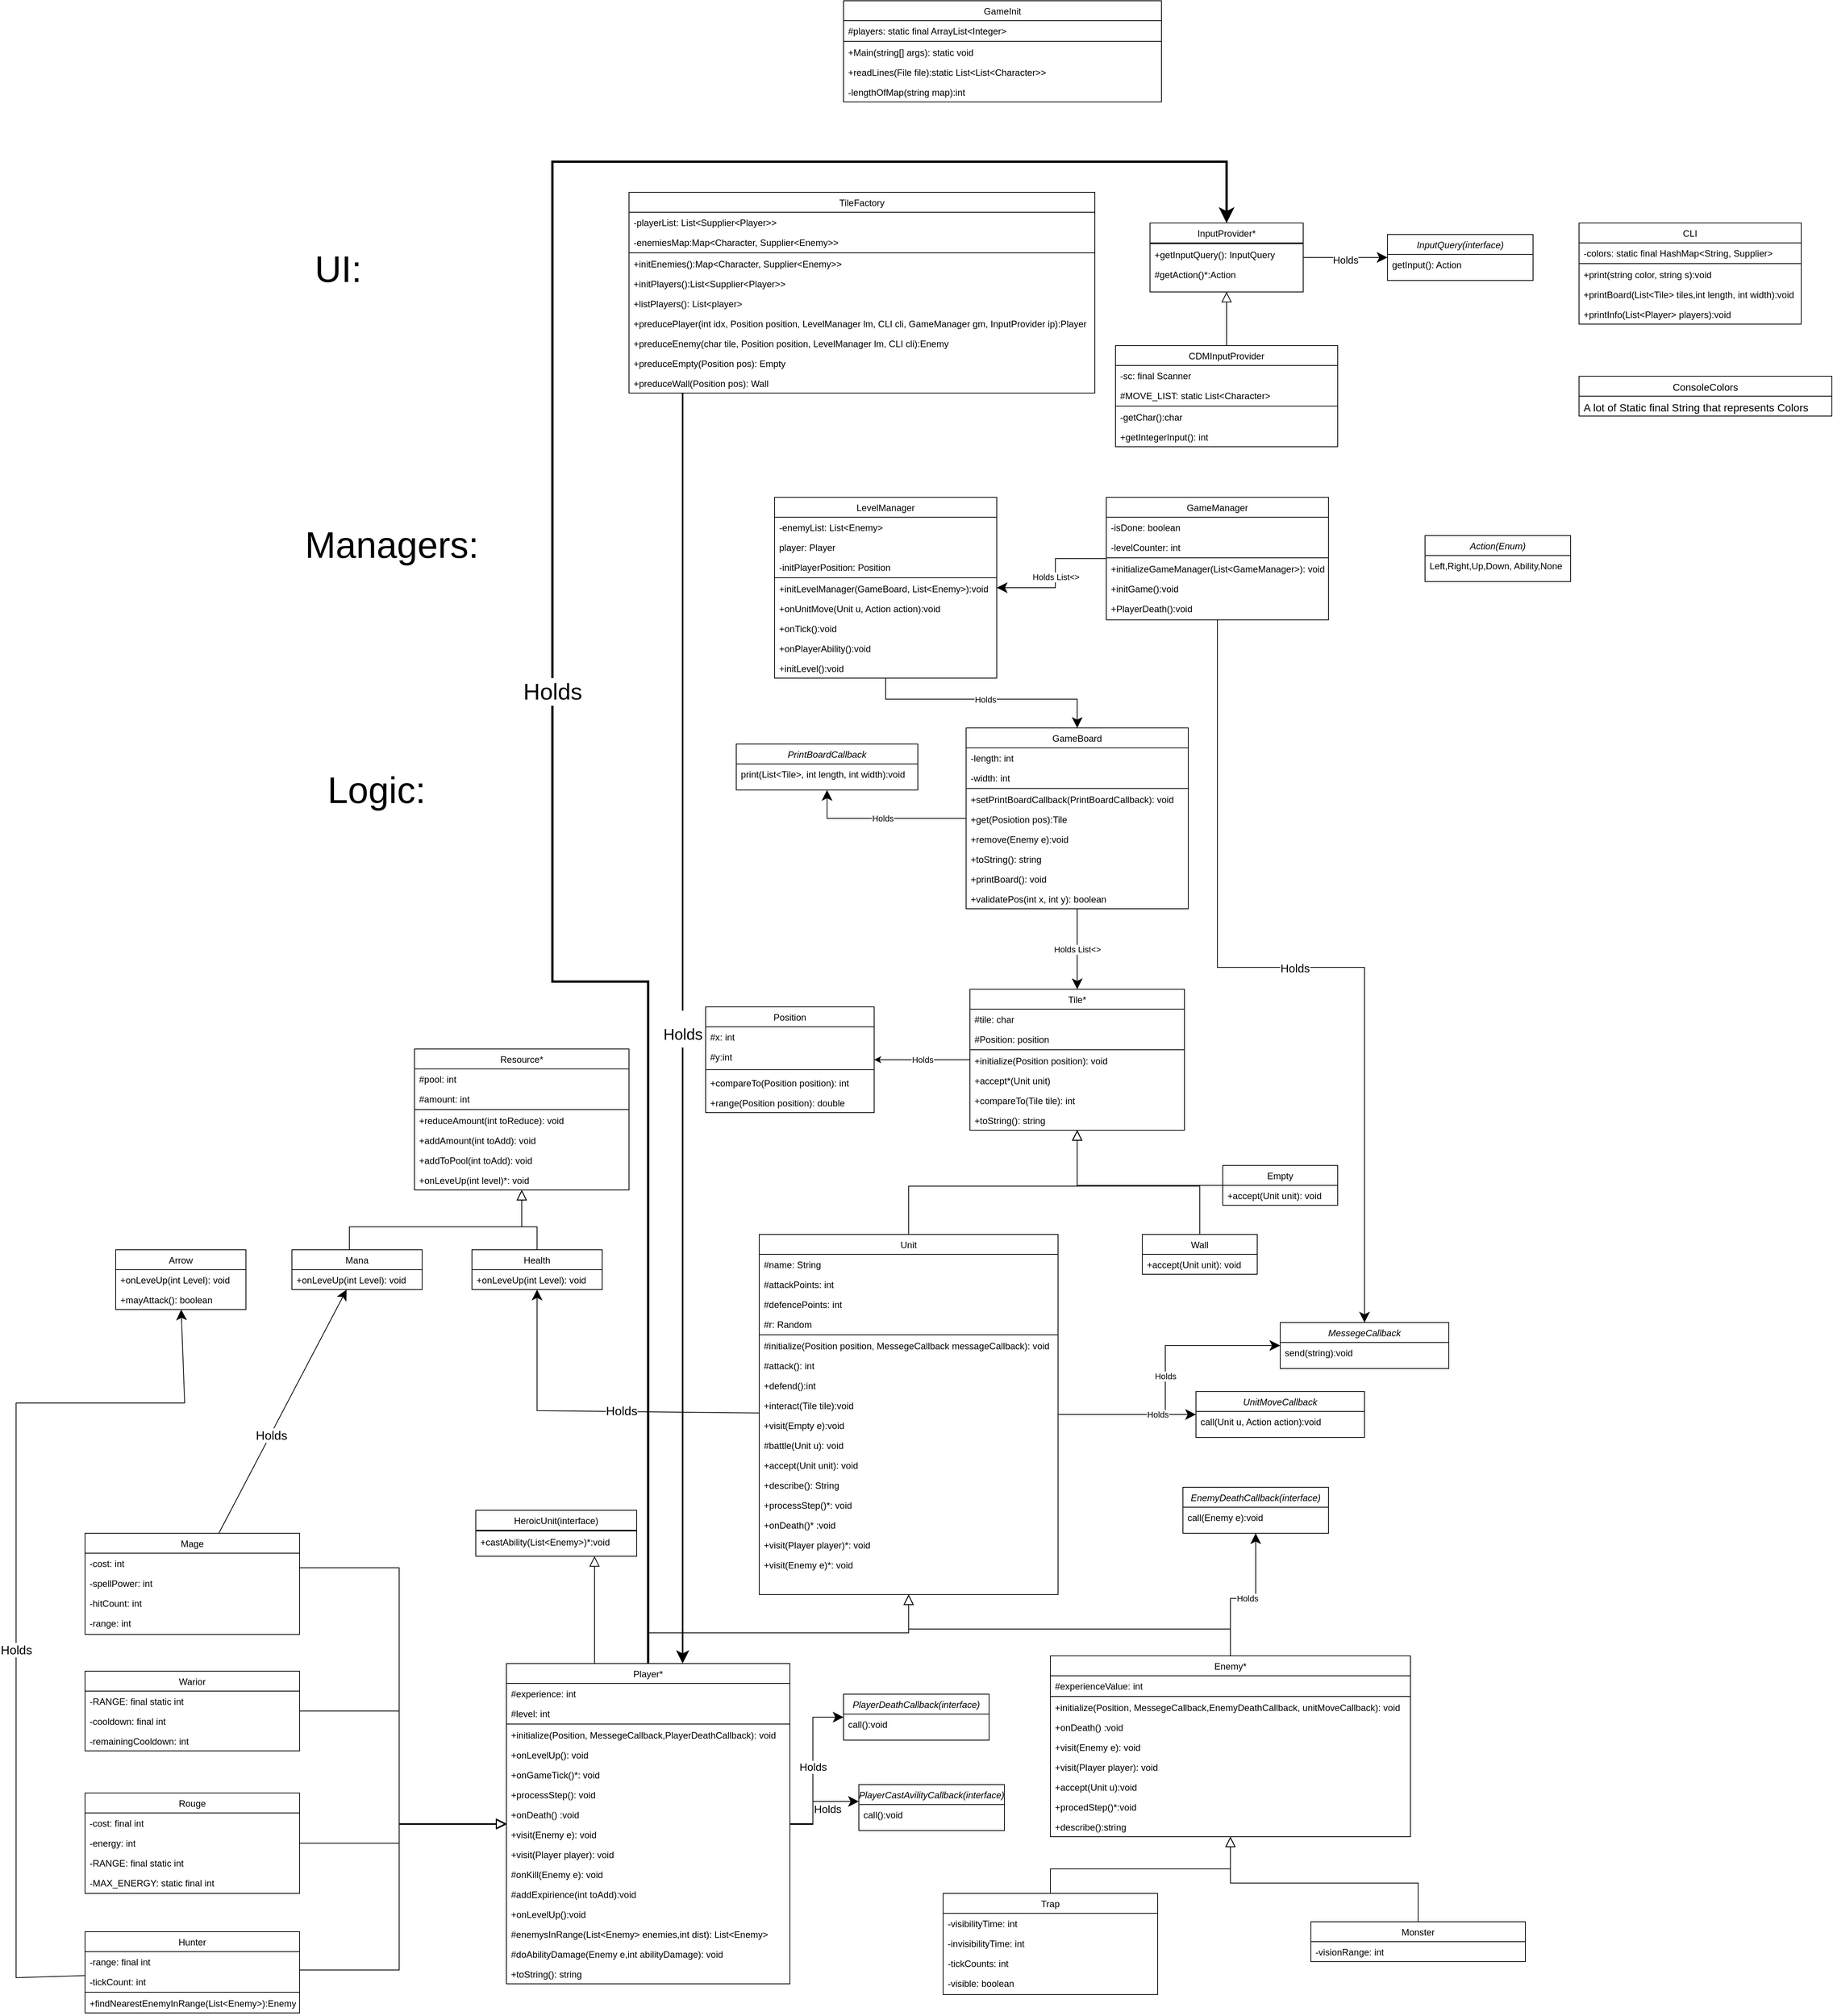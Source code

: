 <mxfile version="20.0.1" type="github">
  <diagram id="C5RBs43oDa-KdzZeNtuy" name="Page-1">
    <mxGraphModel dx="3390" dy="3246" grid="1" gridSize="10" guides="1" tooltips="1" connect="1" arrows="1" fold="1" page="1" pageScale="1" pageWidth="827" pageHeight="1169" math="0" shadow="0">
      <root>
        <mxCell id="WIyWlLk6GJQsqaUBKTNV-0" />
        <mxCell id="WIyWlLk6GJQsqaUBKTNV-1" parent="WIyWlLk6GJQsqaUBKTNV-0" />
        <mxCell id="B91ir9kaxrm0GcQKot8M-4" value="Holds" style="edgeStyle=orthogonalEdgeStyle;rounded=0;orthogonalLoop=1;jettySize=auto;html=1;" parent="WIyWlLk6GJQsqaUBKTNV-1" source="zkfFHV4jXpPFQw0GAbJ--0" target="zkfFHV4jXpPFQw0GAbJ--6" edge="1">
          <mxGeometry relative="1" as="geometry" />
        </mxCell>
        <mxCell id="zkfFHV4jXpPFQw0GAbJ--0" value="Tile*" style="swimlane;fontStyle=0;align=center;verticalAlign=top;childLayout=stackLayout;horizontal=1;startSize=26;horizontalStack=0;resizeParent=1;resizeLast=0;collapsible=1;marginBottom=0;rounded=0;shadow=0;strokeWidth=1;" parent="WIyWlLk6GJQsqaUBKTNV-1" vertex="1">
          <mxGeometry x="-275" y="120" width="280" height="184" as="geometry">
            <mxRectangle x="230" y="140" width="160" height="26" as="alternateBounds" />
          </mxGeometry>
        </mxCell>
        <mxCell id="zkfFHV4jXpPFQw0GAbJ--1" value="#tile: char" style="text;align=left;verticalAlign=top;spacingLeft=4;spacingRight=4;overflow=hidden;rotatable=0;points=[[0,0.5],[1,0.5]];portConstraint=eastwest;" parent="zkfFHV4jXpPFQw0GAbJ--0" vertex="1">
          <mxGeometry y="26" width="280" height="26" as="geometry" />
        </mxCell>
        <mxCell id="B91ir9kaxrm0GcQKot8M-3" value="#Position: position" style="text;align=left;verticalAlign=top;spacingLeft=4;spacingRight=4;overflow=hidden;rotatable=0;points=[[0,0.5],[1,0.5]];portConstraint=eastwest;" parent="zkfFHV4jXpPFQw0GAbJ--0" vertex="1">
          <mxGeometry y="52" width="280" height="26" as="geometry" />
        </mxCell>
        <mxCell id="zkfFHV4jXpPFQw0GAbJ--4" value="" style="line;html=1;strokeWidth=1;align=left;verticalAlign=middle;spacingTop=-1;spacingLeft=3;spacingRight=3;rotatable=0;labelPosition=right;points=[];portConstraint=eastwest;" parent="zkfFHV4jXpPFQw0GAbJ--0" vertex="1">
          <mxGeometry y="78" width="280" height="2" as="geometry" />
        </mxCell>
        <mxCell id="B91ir9kaxrm0GcQKot8M-1" value="+initialize(Position position): void" style="text;align=left;verticalAlign=top;spacingLeft=4;spacingRight=4;overflow=hidden;rotatable=0;points=[[0,0.5],[1,0.5]];portConstraint=eastwest;" parent="zkfFHV4jXpPFQw0GAbJ--0" vertex="1">
          <mxGeometry y="80" width="280" height="26" as="geometry" />
        </mxCell>
        <mxCell id="B91ir9kaxrm0GcQKot8M-11" value="+accept*(Unit unit)" style="text;align=left;verticalAlign=top;spacingLeft=4;spacingRight=4;overflow=hidden;rotatable=0;points=[[0,0.5],[1,0.5]];portConstraint=eastwest;" parent="zkfFHV4jXpPFQw0GAbJ--0" vertex="1">
          <mxGeometry y="106" width="280" height="26" as="geometry" />
        </mxCell>
        <mxCell id="B91ir9kaxrm0GcQKot8M-12" value="+compareTo(Tile tile): int" style="text;align=left;verticalAlign=top;spacingLeft=4;spacingRight=4;overflow=hidden;rotatable=0;points=[[0,0.5],[1,0.5]];portConstraint=eastwest;" parent="zkfFHV4jXpPFQw0GAbJ--0" vertex="1">
          <mxGeometry y="132" width="280" height="26" as="geometry" />
        </mxCell>
        <mxCell id="B91ir9kaxrm0GcQKot8M-13" value="+toString(): string" style="text;align=left;verticalAlign=top;spacingLeft=4;spacingRight=4;overflow=hidden;rotatable=0;points=[[0,0.5],[1,0.5]];portConstraint=eastwest;" parent="zkfFHV4jXpPFQw0GAbJ--0" vertex="1">
          <mxGeometry y="158" width="280" height="26" as="geometry" />
        </mxCell>
        <mxCell id="zkfFHV4jXpPFQw0GAbJ--6" value="Position" style="swimlane;fontStyle=0;align=center;verticalAlign=top;childLayout=stackLayout;horizontal=1;startSize=26;horizontalStack=0;resizeParent=1;resizeLast=0;collapsible=1;marginBottom=0;rounded=0;shadow=0;strokeWidth=1;" parent="WIyWlLk6GJQsqaUBKTNV-1" vertex="1">
          <mxGeometry x="-620" y="143" width="220" height="138" as="geometry">
            <mxRectangle x="130" y="380" width="160" height="26" as="alternateBounds" />
          </mxGeometry>
        </mxCell>
        <mxCell id="zkfFHV4jXpPFQw0GAbJ--7" value="#x: int" style="text;align=left;verticalAlign=top;spacingLeft=4;spacingRight=4;overflow=hidden;rotatable=0;points=[[0,0.5],[1,0.5]];portConstraint=eastwest;" parent="zkfFHV4jXpPFQw0GAbJ--6" vertex="1">
          <mxGeometry y="26" width="220" height="26" as="geometry" />
        </mxCell>
        <mxCell id="zkfFHV4jXpPFQw0GAbJ--8" value="#y:int" style="text;align=left;verticalAlign=top;spacingLeft=4;spacingRight=4;overflow=hidden;rotatable=0;points=[[0,0.5],[1,0.5]];portConstraint=eastwest;rounded=0;shadow=0;html=0;" parent="zkfFHV4jXpPFQw0GAbJ--6" vertex="1">
          <mxGeometry y="52" width="220" height="26" as="geometry" />
        </mxCell>
        <mxCell id="zkfFHV4jXpPFQw0GAbJ--9" value="" style="line;html=1;strokeWidth=1;align=left;verticalAlign=middle;spacingTop=-1;spacingLeft=3;spacingRight=3;rotatable=0;labelPosition=right;points=[];portConstraint=eastwest;" parent="zkfFHV4jXpPFQw0GAbJ--6" vertex="1">
          <mxGeometry y="78" width="220" height="8" as="geometry" />
        </mxCell>
        <mxCell id="zkfFHV4jXpPFQw0GAbJ--11" value="+compareTo(Position position): int" style="text;align=left;verticalAlign=top;spacingLeft=4;spacingRight=4;overflow=hidden;rotatable=0;points=[[0,0.5],[1,0.5]];portConstraint=eastwest;" parent="zkfFHV4jXpPFQw0GAbJ--6" vertex="1">
          <mxGeometry y="86" width="220" height="26" as="geometry" />
        </mxCell>
        <mxCell id="B91ir9kaxrm0GcQKot8M-5" value="+range(Position position): double" style="text;align=left;verticalAlign=top;spacingLeft=4;spacingRight=4;overflow=hidden;rotatable=0;points=[[0,0.5],[1,0.5]];portConstraint=eastwest;" parent="zkfFHV4jXpPFQw0GAbJ--6" vertex="1">
          <mxGeometry y="112" width="220" height="26" as="geometry" />
        </mxCell>
        <mxCell id="B91ir9kaxrm0GcQKot8M-6" value="Trap" style="swimlane;fontStyle=0;align=center;verticalAlign=top;childLayout=stackLayout;horizontal=1;startSize=26;horizontalStack=0;resizeParent=1;resizeLast=0;collapsible=1;marginBottom=0;rounded=0;shadow=0;strokeWidth=1;" parent="WIyWlLk6GJQsqaUBKTNV-1" vertex="1">
          <mxGeometry x="-310" y="1300" width="280" height="132" as="geometry">
            <mxRectangle x="230" y="140" width="160" height="26" as="alternateBounds" />
          </mxGeometry>
        </mxCell>
        <mxCell id="B91ir9kaxrm0GcQKot8M-7" value="-visibilityTime: int" style="text;align=left;verticalAlign=top;spacingLeft=4;spacingRight=4;overflow=hidden;rotatable=0;points=[[0,0.5],[1,0.5]];portConstraint=eastwest;" parent="B91ir9kaxrm0GcQKot8M-6" vertex="1">
          <mxGeometry y="26" width="280" height="26" as="geometry" />
        </mxCell>
        <mxCell id="B91ir9kaxrm0GcQKot8M-16" value="-invisibilityTime: int" style="text;align=left;verticalAlign=top;spacingLeft=4;spacingRight=4;overflow=hidden;rotatable=0;points=[[0,0.5],[1,0.5]];portConstraint=eastwest;" parent="B91ir9kaxrm0GcQKot8M-6" vertex="1">
          <mxGeometry y="52" width="280" height="26" as="geometry" />
        </mxCell>
        <mxCell id="B91ir9kaxrm0GcQKot8M-17" value="-tickCounts: int" style="text;align=left;verticalAlign=top;spacingLeft=4;spacingRight=4;overflow=hidden;rotatable=0;points=[[0,0.5],[1,0.5]];portConstraint=eastwest;" parent="B91ir9kaxrm0GcQKot8M-6" vertex="1">
          <mxGeometry y="78" width="280" height="26" as="geometry" />
        </mxCell>
        <mxCell id="B91ir9kaxrm0GcQKot8M-8" value="-visible: boolean" style="text;align=left;verticalAlign=top;spacingLeft=4;spacingRight=4;overflow=hidden;rotatable=0;points=[[0,0.5],[1,0.5]];portConstraint=eastwest;" parent="B91ir9kaxrm0GcQKot8M-6" vertex="1">
          <mxGeometry y="104" width="280" height="26" as="geometry" />
        </mxCell>
        <mxCell id="B91ir9kaxrm0GcQKot8M-102" style="edgeStyle=orthogonalEdgeStyle;rounded=0;orthogonalLoop=1;jettySize=auto;html=1;fontSize=16;endArrow=block;endFill=0;startSize=6;endSize=11;strokeWidth=1;" parent="WIyWlLk6GJQsqaUBKTNV-1" source="B91ir9kaxrm0GcQKot8M-19" target="zkfFHV4jXpPFQw0GAbJ--0" edge="1">
          <mxGeometry relative="1" as="geometry" />
        </mxCell>
        <mxCell id="7L0rxTMetHg63akqIYQT-53" value="Holds" style="edgeStyle=orthogonalEdgeStyle;rounded=0;orthogonalLoop=1;jettySize=auto;html=1;endArrow=classic;endFill=1;endSize=11;strokeWidth=1;" edge="1" parent="WIyWlLk6GJQsqaUBKTNV-1" source="B91ir9kaxrm0GcQKot8M-19" target="7L0rxTMetHg63akqIYQT-51">
          <mxGeometry relative="1" as="geometry" />
        </mxCell>
        <mxCell id="7L0rxTMetHg63akqIYQT-54" value="Holds" style="edgeStyle=orthogonalEdgeStyle;rounded=0;orthogonalLoop=1;jettySize=auto;html=1;endArrow=classic;endFill=1;endSize=11;strokeWidth=1;" edge="1" parent="WIyWlLk6GJQsqaUBKTNV-1" source="B91ir9kaxrm0GcQKot8M-19" target="7L0rxTMetHg63akqIYQT-32">
          <mxGeometry x="0.444" relative="1" as="geometry">
            <mxPoint as="offset" />
          </mxGeometry>
        </mxCell>
        <mxCell id="B91ir9kaxrm0GcQKot8M-19" value="Unit" style="swimlane;fontStyle=0;align=center;verticalAlign=top;childLayout=stackLayout;horizontal=1;startSize=26;horizontalStack=0;resizeParent=1;resizeLast=0;collapsible=1;marginBottom=0;rounded=0;shadow=0;strokeWidth=1;" parent="WIyWlLk6GJQsqaUBKTNV-1" vertex="1">
          <mxGeometry x="-550" y="440" width="390" height="470" as="geometry">
            <mxRectangle x="230" y="140" width="160" height="26" as="alternateBounds" />
          </mxGeometry>
        </mxCell>
        <mxCell id="B91ir9kaxrm0GcQKot8M-20" value="#name: String" style="text;align=left;verticalAlign=top;spacingLeft=4;spacingRight=4;overflow=hidden;rotatable=0;points=[[0,0.5],[1,0.5]];portConstraint=eastwest;" parent="B91ir9kaxrm0GcQKot8M-19" vertex="1">
          <mxGeometry y="26" width="390" height="26" as="geometry" />
        </mxCell>
        <mxCell id="B91ir9kaxrm0GcQKot8M-22" value="#attackPoints: int" style="text;align=left;verticalAlign=top;spacingLeft=4;spacingRight=4;overflow=hidden;rotatable=0;points=[[0,0.5],[1,0.5]];portConstraint=eastwest;" parent="B91ir9kaxrm0GcQKot8M-19" vertex="1">
          <mxGeometry y="52" width="390" height="26" as="geometry" />
        </mxCell>
        <mxCell id="B91ir9kaxrm0GcQKot8M-23" value="#defencePoints: int" style="text;align=left;verticalAlign=top;spacingLeft=4;spacingRight=4;overflow=hidden;rotatable=0;points=[[0,0.5],[1,0.5]];portConstraint=eastwest;" parent="B91ir9kaxrm0GcQKot8M-19" vertex="1">
          <mxGeometry y="78" width="390" height="26" as="geometry" />
        </mxCell>
        <mxCell id="B91ir9kaxrm0GcQKot8M-139" value="#r: Random" style="text;align=left;verticalAlign=top;spacingLeft=4;spacingRight=4;overflow=hidden;rotatable=0;points=[[0,0.5],[1,0.5]];portConstraint=eastwest;" parent="B91ir9kaxrm0GcQKot8M-19" vertex="1">
          <mxGeometry y="104" width="390" height="26" as="geometry" />
        </mxCell>
        <mxCell id="B91ir9kaxrm0GcQKot8M-24" value="" style="line;html=1;strokeWidth=1;align=left;verticalAlign=middle;spacingTop=-1;spacingLeft=3;spacingRight=3;rotatable=0;labelPosition=right;points=[];portConstraint=eastwest;" parent="B91ir9kaxrm0GcQKot8M-19" vertex="1">
          <mxGeometry y="130" width="390" height="2" as="geometry" />
        </mxCell>
        <mxCell id="B91ir9kaxrm0GcQKot8M-25" value="#initialize(Position position, MessegeCallback messageCallback): void" style="text;align=left;verticalAlign=top;spacingLeft=4;spacingRight=4;overflow=hidden;rotatable=0;points=[[0,0.5],[1,0.5]];portConstraint=eastwest;" parent="B91ir9kaxrm0GcQKot8M-19" vertex="1">
          <mxGeometry y="132" width="390" height="26" as="geometry" />
        </mxCell>
        <mxCell id="B91ir9kaxrm0GcQKot8M-26" value="#attack(): int" style="text;align=left;verticalAlign=top;spacingLeft=4;spacingRight=4;overflow=hidden;rotatable=0;points=[[0,0.5],[1,0.5]];portConstraint=eastwest;" parent="B91ir9kaxrm0GcQKot8M-19" vertex="1">
          <mxGeometry y="158" width="390" height="26" as="geometry" />
        </mxCell>
        <mxCell id="B91ir9kaxrm0GcQKot8M-30" value="+defend():int" style="text;align=left;verticalAlign=top;spacingLeft=4;spacingRight=4;overflow=hidden;rotatable=0;points=[[0,0.5],[1,0.5]];portConstraint=eastwest;" parent="B91ir9kaxrm0GcQKot8M-19" vertex="1">
          <mxGeometry y="184" width="390" height="26" as="geometry" />
        </mxCell>
        <mxCell id="B91ir9kaxrm0GcQKot8M-31" value="+interact(Tile tile):void" style="text;align=left;verticalAlign=top;spacingLeft=4;spacingRight=4;overflow=hidden;rotatable=0;points=[[0,0.5],[1,0.5]];portConstraint=eastwest;" parent="B91ir9kaxrm0GcQKot8M-19" vertex="1">
          <mxGeometry y="210" width="390" height="26" as="geometry" />
        </mxCell>
        <mxCell id="B91ir9kaxrm0GcQKot8M-32" value="+visit(Empty e):void" style="text;align=left;verticalAlign=top;spacingLeft=4;spacingRight=4;overflow=hidden;rotatable=0;points=[[0,0.5],[1,0.5]];portConstraint=eastwest;" parent="B91ir9kaxrm0GcQKot8M-19" vertex="1">
          <mxGeometry y="236" width="390" height="26" as="geometry" />
        </mxCell>
        <mxCell id="B91ir9kaxrm0GcQKot8M-33" value="#battle(Unit u): void" style="text;align=left;verticalAlign=top;spacingLeft=4;spacingRight=4;overflow=hidden;rotatable=0;points=[[0,0.5],[1,0.5]];portConstraint=eastwest;" parent="B91ir9kaxrm0GcQKot8M-19" vertex="1">
          <mxGeometry y="262" width="390" height="26" as="geometry" />
        </mxCell>
        <mxCell id="B91ir9kaxrm0GcQKot8M-34" value="+accept(Unit unit): void" style="text;align=left;verticalAlign=top;spacingLeft=4;spacingRight=4;overflow=hidden;rotatable=0;points=[[0,0.5],[1,0.5]];portConstraint=eastwest;" parent="B91ir9kaxrm0GcQKot8M-19" vertex="1">
          <mxGeometry y="288" width="390" height="26" as="geometry" />
        </mxCell>
        <mxCell id="B91ir9kaxrm0GcQKot8M-35" value="+describe(): String" style="text;align=left;verticalAlign=top;spacingLeft=4;spacingRight=4;overflow=hidden;rotatable=0;points=[[0,0.5],[1,0.5]];portConstraint=eastwest;" parent="B91ir9kaxrm0GcQKot8M-19" vertex="1">
          <mxGeometry y="314" width="390" height="26" as="geometry" />
        </mxCell>
        <mxCell id="B91ir9kaxrm0GcQKot8M-36" value="+processStep()*: void" style="text;align=left;verticalAlign=top;spacingLeft=4;spacingRight=4;overflow=hidden;rotatable=0;points=[[0,0.5],[1,0.5]];portConstraint=eastwest;" parent="B91ir9kaxrm0GcQKot8M-19" vertex="1">
          <mxGeometry y="340" width="390" height="26" as="geometry" />
        </mxCell>
        <mxCell id="B91ir9kaxrm0GcQKot8M-39" value="+onDeath()* :void" style="text;align=left;verticalAlign=top;spacingLeft=4;spacingRight=4;overflow=hidden;rotatable=0;points=[[0,0.5],[1,0.5]];portConstraint=eastwest;" parent="B91ir9kaxrm0GcQKot8M-19" vertex="1">
          <mxGeometry y="366" width="390" height="26" as="geometry" />
        </mxCell>
        <mxCell id="B91ir9kaxrm0GcQKot8M-37" value="+visit(Player player)*: void" style="text;align=left;verticalAlign=top;spacingLeft=4;spacingRight=4;overflow=hidden;rotatable=0;points=[[0,0.5],[1,0.5]];portConstraint=eastwest;" parent="B91ir9kaxrm0GcQKot8M-19" vertex="1">
          <mxGeometry y="392" width="390" height="26" as="geometry" />
        </mxCell>
        <mxCell id="B91ir9kaxrm0GcQKot8M-38" value="+visit(Enemy e)*: void" style="text;align=left;verticalAlign=top;spacingLeft=4;spacingRight=4;overflow=hidden;rotatable=0;points=[[0,0.5],[1,0.5]];portConstraint=eastwest;" parent="B91ir9kaxrm0GcQKot8M-19" vertex="1">
          <mxGeometry y="418" width="390" height="26" as="geometry" />
        </mxCell>
        <mxCell id="B91ir9kaxrm0GcQKot8M-29" style="edgeStyle=orthogonalEdgeStyle;rounded=0;orthogonalLoop=1;jettySize=auto;html=1;endArrow=block;endFill=0;strokeWidth=1;startSize=6;endSize=11;" parent="WIyWlLk6GJQsqaUBKTNV-1" source="B91ir9kaxrm0GcQKot8M-6" target="B91ir9kaxrm0GcQKot8M-59" edge="1">
          <mxGeometry relative="1" as="geometry">
            <mxPoint x="-390" y="687.01" as="sourcePoint" />
            <mxPoint x="-130.92" y="629.998" as="targetPoint" />
          </mxGeometry>
        </mxCell>
        <mxCell id="B91ir9kaxrm0GcQKot8M-72" style="edgeStyle=orthogonalEdgeStyle;rounded=0;orthogonalLoop=1;jettySize=auto;html=1;endArrow=block;endFill=0;startSize=6;endSize=11;strokeWidth=1;" parent="WIyWlLk6GJQsqaUBKTNV-1" source="B91ir9kaxrm0GcQKot8M-40" target="B91ir9kaxrm0GcQKot8M-19" edge="1">
          <mxGeometry relative="1" as="geometry" />
        </mxCell>
        <mxCell id="7L0rxTMetHg63akqIYQT-24" style="edgeStyle=orthogonalEdgeStyle;rounded=0;orthogonalLoop=1;jettySize=auto;html=1;endArrow=block;endFill=0;strokeWidth=1;endSize=11;" edge="1" parent="WIyWlLk6GJQsqaUBKTNV-1" source="B91ir9kaxrm0GcQKot8M-40" target="7L0rxTMetHg63akqIYQT-14">
          <mxGeometry relative="1" as="geometry">
            <Array as="points">
              <mxPoint x="-765" y="960" />
              <mxPoint x="-765" y="960" />
            </Array>
          </mxGeometry>
        </mxCell>
        <mxCell id="7L0rxTMetHg63akqIYQT-145" value="Holds" style="edgeStyle=orthogonalEdgeStyle;rounded=0;orthogonalLoop=1;jettySize=auto;html=1;fontSize=14;endArrow=classic;endFill=1;endSize=11;strokeWidth=1;" edge="1" parent="WIyWlLk6GJQsqaUBKTNV-1" source="B91ir9kaxrm0GcQKot8M-40" target="B91ir9kaxrm0GcQKot8M-142">
          <mxGeometry relative="1" as="geometry" />
        </mxCell>
        <mxCell id="7L0rxTMetHg63akqIYQT-150" value="Holds" style="edgeStyle=orthogonalEdgeStyle;rounded=0;orthogonalLoop=1;jettySize=auto;html=1;exitX=0.5;exitY=0;exitDx=0;exitDy=0;fontSize=30;endArrow=classic;endFill=1;endSize=11;strokeWidth=3;" edge="1" parent="WIyWlLk6GJQsqaUBKTNV-1" source="B91ir9kaxrm0GcQKot8M-40" target="7L0rxTMetHg63akqIYQT-109">
          <mxGeometry x="-0.084" relative="1" as="geometry">
            <Array as="points">
              <mxPoint x="-695" y="110" />
              <mxPoint x="-820" y="110" />
              <mxPoint x="-820" y="-960" />
              <mxPoint x="60" y="-960" />
            </Array>
            <mxPoint as="offset" />
          </mxGeometry>
        </mxCell>
        <mxCell id="B91ir9kaxrm0GcQKot8M-40" value="Player*" style="swimlane;fontStyle=0;align=center;verticalAlign=top;childLayout=stackLayout;horizontal=1;startSize=26;horizontalStack=0;resizeParent=1;resizeLast=0;collapsible=1;marginBottom=0;rounded=0;shadow=0;strokeWidth=1;" parent="WIyWlLk6GJQsqaUBKTNV-1" vertex="1">
          <mxGeometry x="-880" y="1000" width="370" height="418" as="geometry">
            <mxRectangle x="230" y="140" width="160" height="26" as="alternateBounds" />
          </mxGeometry>
        </mxCell>
        <mxCell id="B91ir9kaxrm0GcQKot8M-41" value="#experience: int" style="text;align=left;verticalAlign=top;spacingLeft=4;spacingRight=4;overflow=hidden;rotatable=0;points=[[0,0.5],[1,0.5]];portConstraint=eastwest;" parent="B91ir9kaxrm0GcQKot8M-40" vertex="1">
          <mxGeometry y="26" width="370" height="26" as="geometry" />
        </mxCell>
        <mxCell id="B91ir9kaxrm0GcQKot8M-42" value="#level: int" style="text;align=left;verticalAlign=top;spacingLeft=4;spacingRight=4;overflow=hidden;rotatable=0;points=[[0,0.5],[1,0.5]];portConstraint=eastwest;" parent="B91ir9kaxrm0GcQKot8M-40" vertex="1">
          <mxGeometry y="52" width="370" height="26" as="geometry" />
        </mxCell>
        <mxCell id="B91ir9kaxrm0GcQKot8M-45" value="" style="line;html=1;strokeWidth=1;align=left;verticalAlign=middle;spacingTop=-1;spacingLeft=3;spacingRight=3;rotatable=0;labelPosition=right;points=[];portConstraint=eastwest;" parent="B91ir9kaxrm0GcQKot8M-40" vertex="1">
          <mxGeometry y="78" width="370" height="2" as="geometry" />
        </mxCell>
        <mxCell id="B91ir9kaxrm0GcQKot8M-47" value="+initialize(Position, MessegeCallback,PlayerDeathCallback): void" style="text;align=left;verticalAlign=top;spacingLeft=4;spacingRight=4;overflow=hidden;rotatable=0;points=[[0,0.5],[1,0.5]];portConstraint=eastwest;" parent="B91ir9kaxrm0GcQKot8M-40" vertex="1">
          <mxGeometry y="80" width="370" height="26" as="geometry" />
        </mxCell>
        <mxCell id="B91ir9kaxrm0GcQKot8M-49" value="+onLevelUp(): void" style="text;align=left;verticalAlign=top;spacingLeft=4;spacingRight=4;overflow=hidden;rotatable=0;points=[[0,0.5],[1,0.5]];portConstraint=eastwest;" parent="B91ir9kaxrm0GcQKot8M-40" vertex="1">
          <mxGeometry y="106" width="370" height="26" as="geometry" />
        </mxCell>
        <mxCell id="B91ir9kaxrm0GcQKot8M-50" value="+onGameTick()*: void" style="text;align=left;verticalAlign=top;spacingLeft=4;spacingRight=4;overflow=hidden;rotatable=0;points=[[0,0.5],[1,0.5]];portConstraint=eastwest;" parent="B91ir9kaxrm0GcQKot8M-40" vertex="1">
          <mxGeometry y="132" width="370" height="26" as="geometry" />
        </mxCell>
        <mxCell id="B91ir9kaxrm0GcQKot8M-58" value="+processStep(): void" style="text;align=left;verticalAlign=top;spacingLeft=4;spacingRight=4;overflow=hidden;rotatable=0;points=[[0,0.5],[1,0.5]];portConstraint=eastwest;" parent="B91ir9kaxrm0GcQKot8M-40" vertex="1">
          <mxGeometry y="158" width="370" height="26" as="geometry" />
        </mxCell>
        <mxCell id="B91ir9kaxrm0GcQKot8M-56" value="+onDeath() :void" style="text;align=left;verticalAlign=top;spacingLeft=4;spacingRight=4;overflow=hidden;rotatable=0;points=[[0,0.5],[1,0.5]];portConstraint=eastwest;" parent="B91ir9kaxrm0GcQKot8M-40" vertex="1">
          <mxGeometry y="184" width="370" height="26" as="geometry" />
        </mxCell>
        <mxCell id="B91ir9kaxrm0GcQKot8M-55" value="+visit(Enemy e): void" style="text;align=left;verticalAlign=top;spacingLeft=4;spacingRight=4;overflow=hidden;rotatable=0;points=[[0,0.5],[1,0.5]];portConstraint=eastwest;" parent="B91ir9kaxrm0GcQKot8M-40" vertex="1">
          <mxGeometry y="210" width="370" height="26" as="geometry" />
        </mxCell>
        <mxCell id="B91ir9kaxrm0GcQKot8M-57" value="+visit(Player player): void" style="text;align=left;verticalAlign=top;spacingLeft=4;spacingRight=4;overflow=hidden;rotatable=0;points=[[0,0.5],[1,0.5]];portConstraint=eastwest;" parent="B91ir9kaxrm0GcQKot8M-40" vertex="1">
          <mxGeometry y="236" width="370" height="26" as="geometry" />
        </mxCell>
        <mxCell id="7L0rxTMetHg63akqIYQT-153" value="#onKill(Enemy e): void" style="text;align=left;verticalAlign=top;spacingLeft=4;spacingRight=4;overflow=hidden;rotatable=0;points=[[0,0.5],[1,0.5]];portConstraint=eastwest;" vertex="1" parent="B91ir9kaxrm0GcQKot8M-40">
          <mxGeometry y="262" width="370" height="26" as="geometry" />
        </mxCell>
        <mxCell id="7L0rxTMetHg63akqIYQT-155" value="#addExpirience(int toAdd):void" style="text;align=left;verticalAlign=top;spacingLeft=4;spacingRight=4;overflow=hidden;rotatable=0;points=[[0,0.5],[1,0.5]];portConstraint=eastwest;" vertex="1" parent="B91ir9kaxrm0GcQKot8M-40">
          <mxGeometry y="288" width="370" height="26" as="geometry" />
        </mxCell>
        <mxCell id="7L0rxTMetHg63akqIYQT-154" value="+onLevelUp():void" style="text;align=left;verticalAlign=top;spacingLeft=4;spacingRight=4;overflow=hidden;rotatable=0;points=[[0,0.5],[1,0.5]];portConstraint=eastwest;" vertex="1" parent="B91ir9kaxrm0GcQKot8M-40">
          <mxGeometry y="314" width="370" height="26" as="geometry" />
        </mxCell>
        <mxCell id="7L0rxTMetHg63akqIYQT-152" value="#enemysInRange(List&lt;Enemy&gt; enemies,int dist): List&lt;Enemy&gt;" style="text;align=left;verticalAlign=top;spacingLeft=4;spacingRight=4;overflow=hidden;rotatable=0;points=[[0,0.5],[1,0.5]];portConstraint=eastwest;" vertex="1" parent="B91ir9kaxrm0GcQKot8M-40">
          <mxGeometry y="340" width="370" height="26" as="geometry" />
        </mxCell>
        <mxCell id="7L0rxTMetHg63akqIYQT-158" value="#doAbilityDamage(Enemy e,int abilityDamage): void" style="text;align=left;verticalAlign=top;spacingLeft=4;spacingRight=4;overflow=hidden;rotatable=0;points=[[0,0.5],[1,0.5]];portConstraint=eastwest;" vertex="1" parent="B91ir9kaxrm0GcQKot8M-40">
          <mxGeometry y="366" width="370" height="26" as="geometry" />
        </mxCell>
        <mxCell id="7L0rxTMetHg63akqIYQT-157" value="+toString(): string" style="text;align=left;verticalAlign=top;spacingLeft=4;spacingRight=4;overflow=hidden;rotatable=0;points=[[0,0.5],[1,0.5]];portConstraint=eastwest;" vertex="1" parent="B91ir9kaxrm0GcQKot8M-40">
          <mxGeometry y="392" width="370" height="26" as="geometry" />
        </mxCell>
        <mxCell id="B91ir9kaxrm0GcQKot8M-71" style="edgeStyle=orthogonalEdgeStyle;rounded=0;orthogonalLoop=1;jettySize=auto;html=1;endArrow=block;endFill=0;startSize=6;endSize=11;strokeWidth=1;" parent="WIyWlLk6GJQsqaUBKTNV-1" source="B91ir9kaxrm0GcQKot8M-59" target="B91ir9kaxrm0GcQKot8M-19" edge="1">
          <mxGeometry relative="1" as="geometry" />
        </mxCell>
        <mxCell id="7L0rxTMetHg63akqIYQT-48" value="Holds" style="edgeStyle=orthogonalEdgeStyle;rounded=0;orthogonalLoop=1;jettySize=auto;html=1;endArrow=classic;endFill=1;endSize=11;strokeWidth=1;" edge="1" parent="WIyWlLk6GJQsqaUBKTNV-1" source="B91ir9kaxrm0GcQKot8M-59" target="7L0rxTMetHg63akqIYQT-30">
          <mxGeometry relative="1" as="geometry" />
        </mxCell>
        <mxCell id="B91ir9kaxrm0GcQKot8M-59" value="Enemy*" style="swimlane;fontStyle=0;align=center;verticalAlign=top;childLayout=stackLayout;horizontal=1;startSize=26;horizontalStack=0;resizeParent=1;resizeLast=0;collapsible=1;marginBottom=0;rounded=0;shadow=0;strokeWidth=1;" parent="WIyWlLk6GJQsqaUBKTNV-1" vertex="1">
          <mxGeometry x="-170" y="990" width="470" height="236" as="geometry">
            <mxRectangle x="230" y="140" width="160" height="26" as="alternateBounds" />
          </mxGeometry>
        </mxCell>
        <mxCell id="B91ir9kaxrm0GcQKot8M-60" value="#experienceValue: int" style="text;align=left;verticalAlign=top;spacingLeft=4;spacingRight=4;overflow=hidden;rotatable=0;points=[[0,0.5],[1,0.5]];portConstraint=eastwest;" parent="B91ir9kaxrm0GcQKot8M-59" vertex="1">
          <mxGeometry y="26" width="470" height="26" as="geometry" />
        </mxCell>
        <mxCell id="B91ir9kaxrm0GcQKot8M-64" value="" style="line;html=1;strokeWidth=1;align=left;verticalAlign=middle;spacingTop=-1;spacingLeft=3;spacingRight=3;rotatable=0;labelPosition=right;points=[];portConstraint=eastwest;" parent="B91ir9kaxrm0GcQKot8M-59" vertex="1">
          <mxGeometry y="52" width="470" height="2" as="geometry" />
        </mxCell>
        <mxCell id="B91ir9kaxrm0GcQKot8M-67" value="+initialize(Position, MessegeCallback,EnemyDeathCallback, unitMoveCallback): void" style="text;align=left;verticalAlign=top;spacingLeft=4;spacingRight=4;overflow=hidden;rotatable=0;points=[[0,0.5],[1,0.5]];portConstraint=eastwest;" parent="B91ir9kaxrm0GcQKot8M-59" vertex="1">
          <mxGeometry y="54" width="470" height="26" as="geometry" />
        </mxCell>
        <mxCell id="B91ir9kaxrm0GcQKot8M-68" value="+onDeath() :void" style="text;align=left;verticalAlign=top;spacingLeft=4;spacingRight=4;overflow=hidden;rotatable=0;points=[[0,0.5],[1,0.5]];portConstraint=eastwest;" parent="B91ir9kaxrm0GcQKot8M-59" vertex="1">
          <mxGeometry y="80" width="470" height="26" as="geometry" />
        </mxCell>
        <mxCell id="B91ir9kaxrm0GcQKot8M-69" value="+visit(Enemy e): void" style="text;align=left;verticalAlign=top;spacingLeft=4;spacingRight=4;overflow=hidden;rotatable=0;points=[[0,0.5],[1,0.5]];portConstraint=eastwest;" parent="B91ir9kaxrm0GcQKot8M-59" vertex="1">
          <mxGeometry y="106" width="470" height="26" as="geometry" />
        </mxCell>
        <mxCell id="B91ir9kaxrm0GcQKot8M-70" value="+visit(Player player): void" style="text;align=left;verticalAlign=top;spacingLeft=4;spacingRight=4;overflow=hidden;rotatable=0;points=[[0,0.5],[1,0.5]];portConstraint=eastwest;" parent="B91ir9kaxrm0GcQKot8M-59" vertex="1">
          <mxGeometry y="132" width="470" height="26" as="geometry" />
        </mxCell>
        <mxCell id="7L0rxTMetHg63akqIYQT-49" value="+accept(Unit u):void" style="text;align=left;verticalAlign=top;spacingLeft=4;spacingRight=4;overflow=hidden;rotatable=0;points=[[0,0.5],[1,0.5]];portConstraint=eastwest;" vertex="1" parent="B91ir9kaxrm0GcQKot8M-59">
          <mxGeometry y="158" width="470" height="26" as="geometry" />
        </mxCell>
        <mxCell id="B91ir9kaxrm0GcQKot8M-65" value="+procedStep()*:void" style="text;align=left;verticalAlign=top;spacingLeft=4;spacingRight=4;overflow=hidden;rotatable=0;points=[[0,0.5],[1,0.5]];portConstraint=eastwest;" parent="B91ir9kaxrm0GcQKot8M-59" vertex="1">
          <mxGeometry y="184" width="470" height="26" as="geometry" />
        </mxCell>
        <mxCell id="7L0rxTMetHg63akqIYQT-50" value="+describe():string" style="text;align=left;verticalAlign=top;spacingLeft=4;spacingRight=4;overflow=hidden;rotatable=0;points=[[0,0.5],[1,0.5]];portConstraint=eastwest;" vertex="1" parent="B91ir9kaxrm0GcQKot8M-59">
          <mxGeometry y="210" width="470" height="26" as="geometry" />
        </mxCell>
        <mxCell id="B91ir9kaxrm0GcQKot8M-81" style="edgeStyle=orthogonalEdgeStyle;rounded=0;orthogonalLoop=1;jettySize=auto;html=1;endArrow=block;endFill=0;startSize=6;endSize=11;strokeWidth=1;" parent="WIyWlLk6GJQsqaUBKTNV-1" source="B91ir9kaxrm0GcQKot8M-73" target="B91ir9kaxrm0GcQKot8M-59" edge="1">
          <mxGeometry relative="1" as="geometry" />
        </mxCell>
        <mxCell id="B91ir9kaxrm0GcQKot8M-73" value="Monster" style="swimlane;fontStyle=0;align=center;verticalAlign=top;childLayout=stackLayout;horizontal=1;startSize=26;horizontalStack=0;resizeParent=1;resizeLast=0;collapsible=1;marginBottom=0;rounded=0;shadow=0;strokeWidth=1;" parent="WIyWlLk6GJQsqaUBKTNV-1" vertex="1">
          <mxGeometry x="170" y="1337" width="280" height="52" as="geometry">
            <mxRectangle x="230" y="140" width="160" height="26" as="alternateBounds" />
          </mxGeometry>
        </mxCell>
        <mxCell id="B91ir9kaxrm0GcQKot8M-74" value="-visionRange: int" style="text;align=left;verticalAlign=top;spacingLeft=4;spacingRight=4;overflow=hidden;rotatable=0;points=[[0,0.5],[1,0.5]];portConstraint=eastwest;" parent="B91ir9kaxrm0GcQKot8M-73" vertex="1">
          <mxGeometry y="26" width="280" height="26" as="geometry" />
        </mxCell>
        <mxCell id="B91ir9kaxrm0GcQKot8M-94" style="edgeStyle=orthogonalEdgeStyle;rounded=0;orthogonalLoop=1;jettySize=auto;html=1;endArrow=block;endFill=0;startSize=6;endSize=11;strokeWidth=1;" parent="WIyWlLk6GJQsqaUBKTNV-1" source="B91ir9kaxrm0GcQKot8M-84" target="B91ir9kaxrm0GcQKot8M-89" edge="1">
          <mxGeometry relative="1" as="geometry">
            <Array as="points">
              <mxPoint x="-840" y="430" />
              <mxPoint x="-860" y="430" />
            </Array>
          </mxGeometry>
        </mxCell>
        <mxCell id="B91ir9kaxrm0GcQKot8M-84" value="Health" style="swimlane;fontStyle=0;align=center;verticalAlign=top;childLayout=stackLayout;horizontal=1;startSize=26;horizontalStack=0;resizeParent=1;resizeLast=0;collapsible=1;marginBottom=0;rounded=0;shadow=0;strokeWidth=1;" parent="WIyWlLk6GJQsqaUBKTNV-1" vertex="1">
          <mxGeometry x="-925" y="460" width="170" height="52" as="geometry">
            <mxRectangle x="230" y="140" width="160" height="26" as="alternateBounds" />
          </mxGeometry>
        </mxCell>
        <mxCell id="B91ir9kaxrm0GcQKot8M-88" value="+onLeveUp(int Level): void" style="text;align=left;verticalAlign=top;spacingLeft=4;spacingRight=4;overflow=hidden;rotatable=0;points=[[0,0.5],[1,0.5]];portConstraint=eastwest;" parent="B91ir9kaxrm0GcQKot8M-84" vertex="1">
          <mxGeometry y="26" width="170" height="26" as="geometry" />
        </mxCell>
        <mxCell id="B91ir9kaxrm0GcQKot8M-89" value="Resource*" style="swimlane;fontStyle=0;align=center;verticalAlign=top;childLayout=stackLayout;horizontal=1;startSize=26;horizontalStack=0;resizeParent=1;resizeLast=0;collapsible=1;marginBottom=0;rounded=0;shadow=0;strokeWidth=1;" parent="WIyWlLk6GJQsqaUBKTNV-1" vertex="1">
          <mxGeometry x="-1000" y="198" width="280" height="184" as="geometry">
            <mxRectangle x="230" y="140" width="160" height="26" as="alternateBounds" />
          </mxGeometry>
        </mxCell>
        <mxCell id="B91ir9kaxrm0GcQKot8M-90" value="#pool: int" style="text;align=left;verticalAlign=top;spacingLeft=4;spacingRight=4;overflow=hidden;rotatable=0;points=[[0,0.5],[1,0.5]];portConstraint=eastwest;" parent="B91ir9kaxrm0GcQKot8M-89" vertex="1">
          <mxGeometry y="26" width="280" height="26" as="geometry" />
        </mxCell>
        <mxCell id="B91ir9kaxrm0GcQKot8M-95" value="#amount: int" style="text;align=left;verticalAlign=top;spacingLeft=4;spacingRight=4;overflow=hidden;rotatable=0;points=[[0,0.5],[1,0.5]];portConstraint=eastwest;" parent="B91ir9kaxrm0GcQKot8M-89" vertex="1">
          <mxGeometry y="52" width="280" height="26" as="geometry" />
        </mxCell>
        <mxCell id="B91ir9kaxrm0GcQKot8M-91" value="" style="line;html=1;strokeWidth=1;align=left;verticalAlign=middle;spacingTop=-1;spacingLeft=3;spacingRight=3;rotatable=0;labelPosition=right;points=[];portConstraint=eastwest;" parent="B91ir9kaxrm0GcQKot8M-89" vertex="1">
          <mxGeometry y="78" width="280" height="2" as="geometry" />
        </mxCell>
        <mxCell id="B91ir9kaxrm0GcQKot8M-92" value="+reduceAmount(int toReduce): void" style="text;align=left;verticalAlign=top;spacingLeft=4;spacingRight=4;overflow=hidden;rotatable=0;points=[[0,0.5],[1,0.5]];portConstraint=eastwest;" parent="B91ir9kaxrm0GcQKot8M-89" vertex="1">
          <mxGeometry y="80" width="280" height="26" as="geometry" />
        </mxCell>
        <mxCell id="B91ir9kaxrm0GcQKot8M-96" value="+addAmount(int toAdd): void" style="text;align=left;verticalAlign=top;spacingLeft=4;spacingRight=4;overflow=hidden;rotatable=0;points=[[0,0.5],[1,0.5]];portConstraint=eastwest;" parent="B91ir9kaxrm0GcQKot8M-89" vertex="1">
          <mxGeometry y="106" width="280" height="26" as="geometry" />
        </mxCell>
        <mxCell id="B91ir9kaxrm0GcQKot8M-93" value="+addToPool(int toAdd): void" style="text;align=left;verticalAlign=top;spacingLeft=4;spacingRight=4;overflow=hidden;rotatable=0;points=[[0,0.5],[1,0.5]];portConstraint=eastwest;" parent="B91ir9kaxrm0GcQKot8M-89" vertex="1">
          <mxGeometry y="132" width="280" height="26" as="geometry" />
        </mxCell>
        <mxCell id="B91ir9kaxrm0GcQKot8M-97" value="+onLeveUp(int level)*: void" style="text;align=left;verticalAlign=top;spacingLeft=4;spacingRight=4;overflow=hidden;rotatable=0;points=[[0,0.5],[1,0.5]];portConstraint=eastwest;" parent="B91ir9kaxrm0GcQKot8M-89" vertex="1">
          <mxGeometry y="158" width="280" height="26" as="geometry" />
        </mxCell>
        <mxCell id="B91ir9kaxrm0GcQKot8M-98" value="Holds" style="endArrow=classic;html=1;rounded=0;startSize=6;endSize=11;strokeWidth=1;fontSize=16;" parent="WIyWlLk6GJQsqaUBKTNV-1" source="B91ir9kaxrm0GcQKot8M-19" target="B91ir9kaxrm0GcQKot8M-84" edge="1">
          <mxGeometry x="-0.196" y="-1" width="50" height="50" relative="1" as="geometry">
            <mxPoint x="-680" y="650" as="sourcePoint" />
            <mxPoint x="-630" y="600" as="targetPoint" />
            <Array as="points">
              <mxPoint x="-840" y="670" />
            </Array>
            <mxPoint as="offset" />
          </mxGeometry>
        </mxCell>
        <mxCell id="B91ir9kaxrm0GcQKot8M-101" style="edgeStyle=orthogonalEdgeStyle;rounded=0;orthogonalLoop=1;jettySize=auto;html=1;fontSize=16;endArrow=block;endFill=0;startSize=6;endSize=11;strokeWidth=1;" parent="WIyWlLk6GJQsqaUBKTNV-1" source="B91ir9kaxrm0GcQKot8M-99" target="zkfFHV4jXpPFQw0GAbJ--0" edge="1">
          <mxGeometry relative="1" as="geometry" />
        </mxCell>
        <mxCell id="B91ir9kaxrm0GcQKot8M-99" value="Wall" style="swimlane;fontStyle=0;align=center;verticalAlign=top;childLayout=stackLayout;horizontal=1;startSize=26;horizontalStack=0;resizeParent=1;resizeLast=0;collapsible=1;marginBottom=0;rounded=0;shadow=0;strokeWidth=1;" parent="WIyWlLk6GJQsqaUBKTNV-1" vertex="1">
          <mxGeometry x="-50" y="440" width="150" height="52" as="geometry">
            <mxRectangle x="230" y="140" width="160" height="26" as="alternateBounds" />
          </mxGeometry>
        </mxCell>
        <mxCell id="B91ir9kaxrm0GcQKot8M-100" value="+accept(Unit unit): void" style="text;align=left;verticalAlign=top;spacingLeft=4;spacingRight=4;overflow=hidden;rotatable=0;points=[[0,0.5],[1,0.5]];portConstraint=eastwest;" parent="B91ir9kaxrm0GcQKot8M-99" vertex="1">
          <mxGeometry y="26" width="150" height="26" as="geometry" />
        </mxCell>
        <mxCell id="B91ir9kaxrm0GcQKot8M-105" style="edgeStyle=orthogonalEdgeStyle;rounded=0;orthogonalLoop=1;jettySize=auto;html=1;fontSize=16;endArrow=block;endFill=0;startSize=6;endSize=11;strokeWidth=1;" parent="WIyWlLk6GJQsqaUBKTNV-1" source="B91ir9kaxrm0GcQKot8M-103" target="zkfFHV4jXpPFQw0GAbJ--0" edge="1">
          <mxGeometry relative="1" as="geometry" />
        </mxCell>
        <mxCell id="B91ir9kaxrm0GcQKot8M-103" value="Empty" style="swimlane;fontStyle=0;align=center;verticalAlign=top;childLayout=stackLayout;horizontal=1;startSize=26;horizontalStack=0;resizeParent=1;resizeLast=0;collapsible=1;marginBottom=0;rounded=0;shadow=0;strokeWidth=1;" parent="WIyWlLk6GJQsqaUBKTNV-1" vertex="1">
          <mxGeometry x="55" y="350" width="150" height="52" as="geometry">
            <mxRectangle x="230" y="140" width="160" height="26" as="alternateBounds" />
          </mxGeometry>
        </mxCell>
        <mxCell id="B91ir9kaxrm0GcQKot8M-104" value="+accept(Unit unit): void" style="text;align=left;verticalAlign=top;spacingLeft=4;spacingRight=4;overflow=hidden;rotatable=0;points=[[0,0.5],[1,0.5]];portConstraint=eastwest;" parent="B91ir9kaxrm0GcQKot8M-103" vertex="1">
          <mxGeometry y="26" width="150" height="26" as="geometry" />
        </mxCell>
        <mxCell id="B91ir9kaxrm0GcQKot8M-117" style="edgeStyle=orthogonalEdgeStyle;rounded=0;orthogonalLoop=1;jettySize=auto;html=1;fontSize=16;endArrow=block;endFill=0;startSize=6;endSize=11;strokeWidth=1;" parent="WIyWlLk6GJQsqaUBKTNV-1" source="B91ir9kaxrm0GcQKot8M-106" target="B91ir9kaxrm0GcQKot8M-89" edge="1">
          <mxGeometry relative="1" as="geometry">
            <Array as="points">
              <mxPoint x="-1085" y="430" />
              <mxPoint x="-860" y="430" />
            </Array>
          </mxGeometry>
        </mxCell>
        <mxCell id="B91ir9kaxrm0GcQKot8M-106" value="Mana" style="swimlane;fontStyle=0;align=center;verticalAlign=top;childLayout=stackLayout;horizontal=1;startSize=26;horizontalStack=0;resizeParent=1;resizeLast=0;collapsible=1;marginBottom=0;rounded=0;shadow=0;strokeWidth=1;" parent="WIyWlLk6GJQsqaUBKTNV-1" vertex="1">
          <mxGeometry x="-1160" y="460" width="170" height="52" as="geometry">
            <mxRectangle x="230" y="140" width="160" height="26" as="alternateBounds" />
          </mxGeometry>
        </mxCell>
        <mxCell id="B91ir9kaxrm0GcQKot8M-107" value="+onLeveUp(int Level): void" style="text;align=left;verticalAlign=top;spacingLeft=4;spacingRight=4;overflow=hidden;rotatable=0;points=[[0,0.5],[1,0.5]];portConstraint=eastwest;" parent="B91ir9kaxrm0GcQKot8M-106" vertex="1">
          <mxGeometry y="26" width="170" height="26" as="geometry" />
        </mxCell>
        <mxCell id="B91ir9kaxrm0GcQKot8M-138" style="edgeStyle=orthogonalEdgeStyle;rounded=0;orthogonalLoop=1;jettySize=auto;html=1;fontSize=16;endArrow=block;endFill=0;startSize=6;endSize=11;strokeWidth=1;" parent="WIyWlLk6GJQsqaUBKTNV-1" source="B91ir9kaxrm0GcQKot8M-108" target="B91ir9kaxrm0GcQKot8M-40" edge="1">
          <mxGeometry relative="1" as="geometry">
            <Array as="points">
              <mxPoint x="-1020" y="875" />
              <mxPoint x="-1020" y="1210" />
            </Array>
          </mxGeometry>
        </mxCell>
        <mxCell id="B91ir9kaxrm0GcQKot8M-108" value="Mage" style="swimlane;fontStyle=0;align=center;verticalAlign=top;childLayout=stackLayout;horizontal=1;startSize=26;horizontalStack=0;resizeParent=1;resizeLast=0;collapsible=1;marginBottom=0;rounded=0;shadow=0;strokeWidth=1;" parent="WIyWlLk6GJQsqaUBKTNV-1" vertex="1">
          <mxGeometry x="-1430" y="830" width="280" height="132" as="geometry">
            <mxRectangle x="230" y="140" width="160" height="26" as="alternateBounds" />
          </mxGeometry>
        </mxCell>
        <mxCell id="B91ir9kaxrm0GcQKot8M-109" value="-cost: int" style="text;align=left;verticalAlign=top;spacingLeft=4;spacingRight=4;overflow=hidden;rotatable=0;points=[[0,0.5],[1,0.5]];portConstraint=eastwest;" parent="B91ir9kaxrm0GcQKot8M-108" vertex="1">
          <mxGeometry y="26" width="280" height="26" as="geometry" />
        </mxCell>
        <mxCell id="B91ir9kaxrm0GcQKot8M-110" value="-spellPower: int" style="text;align=left;verticalAlign=top;spacingLeft=4;spacingRight=4;overflow=hidden;rotatable=0;points=[[0,0.5],[1,0.5]];portConstraint=eastwest;" parent="B91ir9kaxrm0GcQKot8M-108" vertex="1">
          <mxGeometry y="52" width="280" height="26" as="geometry" />
        </mxCell>
        <mxCell id="B91ir9kaxrm0GcQKot8M-111" value="-hitCount: int" style="text;align=left;verticalAlign=top;spacingLeft=4;spacingRight=4;overflow=hidden;rotatable=0;points=[[0,0.5],[1,0.5]];portConstraint=eastwest;" parent="B91ir9kaxrm0GcQKot8M-108" vertex="1">
          <mxGeometry y="78" width="280" height="26" as="geometry" />
        </mxCell>
        <mxCell id="B91ir9kaxrm0GcQKot8M-112" value="-range: int" style="text;align=left;verticalAlign=top;spacingLeft=4;spacingRight=4;overflow=hidden;rotatable=0;points=[[0,0.5],[1,0.5]];portConstraint=eastwest;" parent="B91ir9kaxrm0GcQKot8M-108" vertex="1">
          <mxGeometry y="104" width="280" height="26" as="geometry" />
        </mxCell>
        <mxCell id="B91ir9kaxrm0GcQKot8M-116" value="Holds" style="endArrow=classic;html=1;rounded=0;startSize=6;endSize=11;strokeWidth=1;fontSize=16;" parent="WIyWlLk6GJQsqaUBKTNV-1" source="B91ir9kaxrm0GcQKot8M-108" target="B91ir9kaxrm0GcQKot8M-106" edge="1">
          <mxGeometry x="-0.196" y="-1" width="50" height="50" relative="1" as="geometry">
            <mxPoint x="-839.08" y="680.428" as="sourcePoint" />
            <mxPoint x="-1140" y="620" as="targetPoint" />
            <Array as="points" />
            <mxPoint as="offset" />
          </mxGeometry>
        </mxCell>
        <mxCell id="B91ir9kaxrm0GcQKot8M-136" style="edgeStyle=orthogonalEdgeStyle;rounded=0;orthogonalLoop=1;jettySize=auto;html=1;fontSize=16;endArrow=block;endFill=0;startSize=6;endSize=11;strokeWidth=1;" parent="WIyWlLk6GJQsqaUBKTNV-1" source="B91ir9kaxrm0GcQKot8M-119" target="B91ir9kaxrm0GcQKot8M-40" edge="1">
          <mxGeometry relative="1" as="geometry" />
        </mxCell>
        <mxCell id="B91ir9kaxrm0GcQKot8M-119" value="Warior" style="swimlane;fontStyle=0;align=center;verticalAlign=top;childLayout=stackLayout;horizontal=1;startSize=26;horizontalStack=0;resizeParent=1;resizeLast=0;collapsible=1;marginBottom=0;rounded=0;shadow=0;strokeWidth=1;" parent="WIyWlLk6GJQsqaUBKTNV-1" vertex="1">
          <mxGeometry x="-1430" y="1010" width="280" height="104" as="geometry">
            <mxRectangle x="230" y="140" width="160" height="26" as="alternateBounds" />
          </mxGeometry>
        </mxCell>
        <mxCell id="7L0rxTMetHg63akqIYQT-160" value="-RANGE: final static int" style="text;align=left;verticalAlign=top;spacingLeft=4;spacingRight=4;overflow=hidden;rotatable=0;points=[[0,0.5],[1,0.5]];portConstraint=eastwest;" vertex="1" parent="B91ir9kaxrm0GcQKot8M-119">
          <mxGeometry y="26" width="280" height="26" as="geometry" />
        </mxCell>
        <mxCell id="B91ir9kaxrm0GcQKot8M-120" value="-cooldown: final int" style="text;align=left;verticalAlign=top;spacingLeft=4;spacingRight=4;overflow=hidden;rotatable=0;points=[[0,0.5],[1,0.5]];portConstraint=eastwest;" parent="B91ir9kaxrm0GcQKot8M-119" vertex="1">
          <mxGeometry y="52" width="280" height="26" as="geometry" />
        </mxCell>
        <mxCell id="B91ir9kaxrm0GcQKot8M-121" value="-remainingCooldown: int" style="text;align=left;verticalAlign=top;spacingLeft=4;spacingRight=4;overflow=hidden;rotatable=0;points=[[0,0.5],[1,0.5]];portConstraint=eastwest;" parent="B91ir9kaxrm0GcQKot8M-119" vertex="1">
          <mxGeometry y="78" width="280" height="26" as="geometry" />
        </mxCell>
        <mxCell id="B91ir9kaxrm0GcQKot8M-137" style="edgeStyle=orthogonalEdgeStyle;rounded=0;orthogonalLoop=1;jettySize=auto;html=1;fontSize=16;endArrow=block;endFill=0;startSize=6;endSize=11;strokeWidth=1;" parent="WIyWlLk6GJQsqaUBKTNV-1" source="B91ir9kaxrm0GcQKot8M-128" target="B91ir9kaxrm0GcQKot8M-40" edge="1">
          <mxGeometry relative="1" as="geometry" />
        </mxCell>
        <mxCell id="B91ir9kaxrm0GcQKot8M-128" value="Rouge" style="swimlane;fontStyle=0;align=center;verticalAlign=top;childLayout=stackLayout;horizontal=1;startSize=26;horizontalStack=0;resizeParent=1;resizeLast=0;collapsible=1;marginBottom=0;rounded=0;shadow=0;strokeWidth=1;" parent="WIyWlLk6GJQsqaUBKTNV-1" vertex="1">
          <mxGeometry x="-1430" y="1169" width="280" height="131" as="geometry">
            <mxRectangle x="230" y="140" width="160" height="26" as="alternateBounds" />
          </mxGeometry>
        </mxCell>
        <mxCell id="B91ir9kaxrm0GcQKot8M-129" value="-cost: final int" style="text;align=left;verticalAlign=top;spacingLeft=4;spacingRight=4;overflow=hidden;rotatable=0;points=[[0,0.5],[1,0.5]];portConstraint=eastwest;" parent="B91ir9kaxrm0GcQKot8M-128" vertex="1">
          <mxGeometry y="26" width="280" height="26" as="geometry" />
        </mxCell>
        <mxCell id="B91ir9kaxrm0GcQKot8M-130" value="-energy: int" style="text;align=left;verticalAlign=top;spacingLeft=4;spacingRight=4;overflow=hidden;rotatable=0;points=[[0,0.5],[1,0.5]];portConstraint=eastwest;" parent="B91ir9kaxrm0GcQKot8M-128" vertex="1">
          <mxGeometry y="52" width="280" height="26" as="geometry" />
        </mxCell>
        <mxCell id="7L0rxTMetHg63akqIYQT-161" value="-RANGE: final static int" style="text;align=left;verticalAlign=top;spacingLeft=4;spacingRight=4;overflow=hidden;rotatable=0;points=[[0,0.5],[1,0.5]];portConstraint=eastwest;" vertex="1" parent="B91ir9kaxrm0GcQKot8M-128">
          <mxGeometry y="78" width="280" height="26" as="geometry" />
        </mxCell>
        <mxCell id="B91ir9kaxrm0GcQKot8M-135" value="-MAX_ENERGY: static final int" style="text;align=left;verticalAlign=top;spacingLeft=4;spacingRight=4;overflow=hidden;rotatable=0;points=[[0,0.5],[1,0.5]];portConstraint=eastwest;" parent="B91ir9kaxrm0GcQKot8M-128" vertex="1">
          <mxGeometry y="104" width="280" height="26" as="geometry" />
        </mxCell>
        <mxCell id="B91ir9kaxrm0GcQKot8M-142" value="PlayerDeathCallback(interface)&#xa;" style="swimlane;fontStyle=2;align=center;verticalAlign=top;childLayout=stackLayout;horizontal=1;startSize=26;horizontalStack=0;resizeParent=1;resizeLast=0;collapsible=1;marginBottom=0;rounded=0;shadow=0;strokeWidth=1;" parent="WIyWlLk6GJQsqaUBKTNV-1" vertex="1">
          <mxGeometry x="-440" y="1040" width="190" height="60" as="geometry">
            <mxRectangle x="230" y="140" width="160" height="26" as="alternateBounds" />
          </mxGeometry>
        </mxCell>
        <mxCell id="B91ir9kaxrm0GcQKot8M-143" value="call():void" style="text;align=left;verticalAlign=top;spacingLeft=4;spacingRight=4;overflow=hidden;rotatable=0;points=[[0,0.5],[1,0.5]];portConstraint=eastwest;" parent="B91ir9kaxrm0GcQKot8M-142" vertex="1">
          <mxGeometry y="26" width="190" height="26" as="geometry" />
        </mxCell>
        <mxCell id="B91ir9kaxrm0GcQKot8M-144" value="PrintBoardCallback" style="swimlane;fontStyle=2;align=center;verticalAlign=top;childLayout=stackLayout;horizontal=1;startSize=26;horizontalStack=0;resizeParent=1;resizeLast=0;collapsible=1;marginBottom=0;rounded=0;shadow=0;strokeWidth=1;" parent="WIyWlLk6GJQsqaUBKTNV-1" vertex="1">
          <mxGeometry x="-580" y="-200" width="237" height="60" as="geometry">
            <mxRectangle x="230" y="140" width="160" height="26" as="alternateBounds" />
          </mxGeometry>
        </mxCell>
        <mxCell id="B91ir9kaxrm0GcQKot8M-145" value="print(List&lt;Tile&gt;, int length, int width):void" style="text;align=left;verticalAlign=top;spacingLeft=4;spacingRight=4;overflow=hidden;rotatable=0;points=[[0,0.5],[1,0.5]];portConstraint=eastwest;" parent="B91ir9kaxrm0GcQKot8M-144" vertex="1">
          <mxGeometry y="26" width="237" height="26" as="geometry" />
        </mxCell>
        <mxCell id="7L0rxTMetHg63akqIYQT-0" value="Hunter" style="swimlane;fontStyle=0;align=center;verticalAlign=top;childLayout=stackLayout;horizontal=1;startSize=26;horizontalStack=0;resizeParent=1;resizeLast=0;collapsible=1;marginBottom=0;rounded=0;shadow=0;strokeWidth=1;" vertex="1" parent="WIyWlLk6GJQsqaUBKTNV-1">
          <mxGeometry x="-1430" y="1350" width="280" height="106" as="geometry">
            <mxRectangle x="230" y="140" width="160" height="26" as="alternateBounds" />
          </mxGeometry>
        </mxCell>
        <mxCell id="7L0rxTMetHg63akqIYQT-1" value="-range: final int" style="text;align=left;verticalAlign=top;spacingLeft=4;spacingRight=4;overflow=hidden;rotatable=0;points=[[0,0.5],[1,0.5]];portConstraint=eastwest;" vertex="1" parent="7L0rxTMetHg63akqIYQT-0">
          <mxGeometry y="26" width="280" height="26" as="geometry" />
        </mxCell>
        <mxCell id="7L0rxTMetHg63akqIYQT-2" value="-tickCount: int" style="text;align=left;verticalAlign=top;spacingLeft=4;spacingRight=4;overflow=hidden;rotatable=0;points=[[0,0.5],[1,0.5]];portConstraint=eastwest;" vertex="1" parent="7L0rxTMetHg63akqIYQT-0">
          <mxGeometry y="52" width="280" height="26" as="geometry" />
        </mxCell>
        <mxCell id="7L0rxTMetHg63akqIYQT-4" value="" style="line;html=1;strokeWidth=1;align=left;verticalAlign=middle;spacingTop=-1;spacingLeft=3;spacingRight=3;rotatable=0;labelPosition=right;points=[];portConstraint=eastwest;" vertex="1" parent="7L0rxTMetHg63akqIYQT-0">
          <mxGeometry y="78" width="280" height="2" as="geometry" />
        </mxCell>
        <mxCell id="7L0rxTMetHg63akqIYQT-25" value="+findNearestEnemyInRange(List&lt;Enemy&gt;):Enemy" style="text;align=left;verticalAlign=top;spacingLeft=4;spacingRight=4;overflow=hidden;rotatable=0;points=[[0,0.5],[1,0.5]];portConstraint=eastwest;" vertex="1" parent="7L0rxTMetHg63akqIYQT-0">
          <mxGeometry y="80" width="280" height="26" as="geometry" />
        </mxCell>
        <mxCell id="7L0rxTMetHg63akqIYQT-9" style="edgeStyle=orthogonalEdgeStyle;rounded=0;orthogonalLoop=1;jettySize=auto;html=1;fontSize=16;endArrow=block;endFill=0;startSize=6;endSize=11;strokeWidth=1;" edge="1" parent="WIyWlLk6GJQsqaUBKTNV-1" source="7L0rxTMetHg63akqIYQT-0" target="B91ir9kaxrm0GcQKot8M-40">
          <mxGeometry relative="1" as="geometry">
            <mxPoint x="-1140" y="1271" as="sourcePoint" />
            <mxPoint x="-870" y="1144" as="targetPoint" />
            <Array as="points">
              <mxPoint x="-1020" y="1400" />
              <mxPoint x="-1020" y="1209" />
            </Array>
          </mxGeometry>
        </mxCell>
        <mxCell id="7L0rxTMetHg63akqIYQT-10" value="Holds" style="endArrow=classic;html=1;rounded=0;startSize=6;endSize=11;strokeWidth=1;fontSize=16;" edge="1" parent="WIyWlLk6GJQsqaUBKTNV-1" source="7L0rxTMetHg63akqIYQT-0" target="7L0rxTMetHg63akqIYQT-12">
          <mxGeometry x="-0.124" width="50" height="50" relative="1" as="geometry">
            <mxPoint x="-1510" y="1450" as="sourcePoint" />
            <mxPoint x="-1340" y="530" as="targetPoint" />
            <Array as="points">
              <mxPoint x="-1520" y="1410" />
              <mxPoint x="-1520" y="660" />
              <mxPoint x="-1300" y="660" />
            </Array>
            <mxPoint as="offset" />
          </mxGeometry>
        </mxCell>
        <mxCell id="7L0rxTMetHg63akqIYQT-11" value="Arrow" style="swimlane;fontStyle=0;align=center;verticalAlign=top;childLayout=stackLayout;horizontal=1;startSize=26;horizontalStack=0;resizeParent=1;resizeLast=0;collapsible=1;marginBottom=0;rounded=0;shadow=0;strokeWidth=1;" vertex="1" parent="WIyWlLk6GJQsqaUBKTNV-1">
          <mxGeometry x="-1390" y="460" width="170" height="78" as="geometry">
            <mxRectangle x="230" y="140" width="160" height="26" as="alternateBounds" />
          </mxGeometry>
        </mxCell>
        <mxCell id="7L0rxTMetHg63akqIYQT-13" value="+onLeveUp(int Level): void" style="text;align=left;verticalAlign=top;spacingLeft=4;spacingRight=4;overflow=hidden;rotatable=0;points=[[0,0.5],[1,0.5]];portConstraint=eastwest;" vertex="1" parent="7L0rxTMetHg63akqIYQT-11">
          <mxGeometry y="26" width="170" height="26" as="geometry" />
        </mxCell>
        <mxCell id="7L0rxTMetHg63akqIYQT-12" value="+mayAttack(): boolean" style="text;align=left;verticalAlign=top;spacingLeft=4;spacingRight=4;overflow=hidden;rotatable=0;points=[[0,0.5],[1,0.5]];portConstraint=eastwest;" vertex="1" parent="7L0rxTMetHg63akqIYQT-11">
          <mxGeometry y="52" width="170" height="26" as="geometry" />
        </mxCell>
        <mxCell id="7L0rxTMetHg63akqIYQT-14" value="HeroicUnit(interface)" style="swimlane;fontStyle=0;align=center;verticalAlign=top;childLayout=stackLayout;horizontal=1;startSize=26;horizontalStack=0;resizeParent=1;resizeLast=0;collapsible=1;marginBottom=0;rounded=0;shadow=0;strokeWidth=1;" vertex="1" parent="WIyWlLk6GJQsqaUBKTNV-1">
          <mxGeometry x="-920" y="800" width="210" height="60" as="geometry">
            <mxRectangle x="230" y="140" width="160" height="26" as="alternateBounds" />
          </mxGeometry>
        </mxCell>
        <mxCell id="7L0rxTMetHg63akqIYQT-18" value="" style="line;html=1;strokeWidth=1;align=left;verticalAlign=middle;spacingTop=-1;spacingLeft=3;spacingRight=3;rotatable=0;labelPosition=right;points=[];portConstraint=eastwest;" vertex="1" parent="7L0rxTMetHg63akqIYQT-14">
          <mxGeometry y="26" width="210" height="2" as="geometry" />
        </mxCell>
        <mxCell id="7L0rxTMetHg63akqIYQT-19" value="+castAbility(List&lt;Enemy&gt;)*:void" style="text;align=left;verticalAlign=top;spacingLeft=4;spacingRight=4;overflow=hidden;rotatable=0;points=[[0,0.5],[1,0.5]];portConstraint=eastwest;" vertex="1" parent="7L0rxTMetHg63akqIYQT-14">
          <mxGeometry y="28" width="210" height="26" as="geometry" />
        </mxCell>
        <mxCell id="7L0rxTMetHg63akqIYQT-26" value="Action(Enum)" style="swimlane;fontStyle=2;align=center;verticalAlign=top;childLayout=stackLayout;horizontal=1;startSize=26;horizontalStack=0;resizeParent=1;resizeLast=0;collapsible=1;marginBottom=0;rounded=0;shadow=0;strokeWidth=1;" vertex="1" parent="WIyWlLk6GJQsqaUBKTNV-1">
          <mxGeometry x="319" y="-472" width="190" height="60" as="geometry">
            <mxRectangle x="230" y="140" width="160" height="26" as="alternateBounds" />
          </mxGeometry>
        </mxCell>
        <mxCell id="7L0rxTMetHg63akqIYQT-27" value="Left,Right,Up,Down, Ability,None" style="text;align=left;verticalAlign=top;spacingLeft=4;spacingRight=4;overflow=hidden;rotatable=0;points=[[0,0.5],[1,0.5]];portConstraint=eastwest;" vertex="1" parent="7L0rxTMetHg63akqIYQT-26">
          <mxGeometry y="26" width="190" height="26" as="geometry" />
        </mxCell>
        <mxCell id="7L0rxTMetHg63akqIYQT-28" value="InputQuery(interface)&#xa;" style="swimlane;fontStyle=2;align=center;verticalAlign=top;childLayout=stackLayout;horizontal=1;startSize=26;horizontalStack=0;resizeParent=1;resizeLast=0;collapsible=1;marginBottom=0;rounded=0;shadow=0;strokeWidth=1;" vertex="1" parent="WIyWlLk6GJQsqaUBKTNV-1">
          <mxGeometry x="270" y="-865" width="190" height="60" as="geometry">
            <mxRectangle x="230" y="140" width="160" height="26" as="alternateBounds" />
          </mxGeometry>
        </mxCell>
        <mxCell id="7L0rxTMetHg63akqIYQT-29" value="getInput(): Action" style="text;align=left;verticalAlign=top;spacingLeft=4;spacingRight=4;overflow=hidden;rotatable=0;points=[[0,0.5],[1,0.5]];portConstraint=eastwest;" vertex="1" parent="7L0rxTMetHg63akqIYQT-28">
          <mxGeometry y="26" width="190" height="26" as="geometry" />
        </mxCell>
        <mxCell id="7L0rxTMetHg63akqIYQT-30" value="EnemyDeathCallback(interface)&#xa;" style="swimlane;fontStyle=2;align=center;verticalAlign=top;childLayout=stackLayout;horizontal=1;startSize=26;horizontalStack=0;resizeParent=1;resizeLast=0;collapsible=1;marginBottom=0;rounded=0;shadow=0;strokeWidth=1;" vertex="1" parent="WIyWlLk6GJQsqaUBKTNV-1">
          <mxGeometry x="3" y="770" width="190" height="60" as="geometry">
            <mxRectangle x="230" y="140" width="160" height="26" as="alternateBounds" />
          </mxGeometry>
        </mxCell>
        <mxCell id="7L0rxTMetHg63akqIYQT-31" value="call(Enemy e):void" style="text;align=left;verticalAlign=top;spacingLeft=4;spacingRight=4;overflow=hidden;rotatable=0;points=[[0,0.5],[1,0.5]];portConstraint=eastwest;" vertex="1" parent="7L0rxTMetHg63akqIYQT-30">
          <mxGeometry y="26" width="190" height="26" as="geometry" />
        </mxCell>
        <mxCell id="7L0rxTMetHg63akqIYQT-32" value="UnitMoveCallback" style="swimlane;fontStyle=2;align=center;verticalAlign=top;childLayout=stackLayout;horizontal=1;startSize=26;horizontalStack=0;resizeParent=1;resizeLast=0;collapsible=1;marginBottom=0;rounded=0;shadow=0;strokeWidth=1;" vertex="1" parent="WIyWlLk6GJQsqaUBKTNV-1">
          <mxGeometry x="20" y="645" width="220" height="60" as="geometry">
            <mxRectangle x="230" y="140" width="160" height="26" as="alternateBounds" />
          </mxGeometry>
        </mxCell>
        <mxCell id="7L0rxTMetHg63akqIYQT-33" value="call(Unit u, Action action):void" style="text;align=left;verticalAlign=top;spacingLeft=4;spacingRight=4;overflow=hidden;rotatable=0;points=[[0,0.5],[1,0.5]];portConstraint=eastwest;" vertex="1" parent="7L0rxTMetHg63akqIYQT-32">
          <mxGeometry y="26" width="220" height="26" as="geometry" />
        </mxCell>
        <mxCell id="7L0rxTMetHg63akqIYQT-45" value="Holds" style="edgeStyle=orthogonalEdgeStyle;rounded=0;orthogonalLoop=1;jettySize=auto;html=1;entryX=0.5;entryY=1;entryDx=0;entryDy=0;endArrow=classic;endFill=1;endSize=11;strokeWidth=1;" edge="1" parent="WIyWlLk6GJQsqaUBKTNV-1" source="7L0rxTMetHg63akqIYQT-34" target="B91ir9kaxrm0GcQKot8M-144">
          <mxGeometry relative="1" as="geometry" />
        </mxCell>
        <mxCell id="7L0rxTMetHg63akqIYQT-80" value="Holds List&amp;lt;&amp;gt;" style="edgeStyle=orthogonalEdgeStyle;rounded=0;orthogonalLoop=1;jettySize=auto;html=1;endArrow=classic;endFill=1;endSize=11;strokeWidth=1;" edge="1" parent="WIyWlLk6GJQsqaUBKTNV-1" source="7L0rxTMetHg63akqIYQT-34" target="zkfFHV4jXpPFQw0GAbJ--0">
          <mxGeometry relative="1" as="geometry" />
        </mxCell>
        <mxCell id="7L0rxTMetHg63akqIYQT-34" value="GameBoard" style="swimlane;fontStyle=0;align=center;verticalAlign=top;childLayout=stackLayout;horizontal=1;startSize=26;horizontalStack=0;resizeParent=1;resizeLast=0;collapsible=1;marginBottom=0;rounded=0;shadow=0;strokeWidth=1;" vertex="1" parent="WIyWlLk6GJQsqaUBKTNV-1">
          <mxGeometry x="-280" y="-221" width="290" height="236" as="geometry">
            <mxRectangle x="230" y="140" width="160" height="26" as="alternateBounds" />
          </mxGeometry>
        </mxCell>
        <mxCell id="7L0rxTMetHg63akqIYQT-44" value="-length: int" style="text;align=left;verticalAlign=top;spacingLeft=4;spacingRight=4;overflow=hidden;rotatable=0;points=[[0,0.5],[1,0.5]];portConstraint=eastwest;" vertex="1" parent="7L0rxTMetHg63akqIYQT-34">
          <mxGeometry y="26" width="290" height="26" as="geometry" />
        </mxCell>
        <mxCell id="7L0rxTMetHg63akqIYQT-43" value="-width: int" style="text;align=left;verticalAlign=top;spacingLeft=4;spacingRight=4;overflow=hidden;rotatable=0;points=[[0,0.5],[1,0.5]];portConstraint=eastwest;" vertex="1" parent="7L0rxTMetHg63akqIYQT-34">
          <mxGeometry y="52" width="290" height="26" as="geometry" />
        </mxCell>
        <mxCell id="7L0rxTMetHg63akqIYQT-37" value="" style="line;html=1;strokeWidth=1;align=left;verticalAlign=middle;spacingTop=-1;spacingLeft=3;spacingRight=3;rotatable=0;labelPosition=right;points=[];portConstraint=eastwest;" vertex="1" parent="7L0rxTMetHg63akqIYQT-34">
          <mxGeometry y="78" width="290" height="2" as="geometry" />
        </mxCell>
        <mxCell id="7L0rxTMetHg63akqIYQT-38" value="+setPrintBoardCallback(PrintBoardCallback): void" style="text;align=left;verticalAlign=top;spacingLeft=4;spacingRight=4;overflow=hidden;rotatable=0;points=[[0,0.5],[1,0.5]];portConstraint=eastwest;" vertex="1" parent="7L0rxTMetHg63akqIYQT-34">
          <mxGeometry y="80" width="290" height="26" as="geometry" />
        </mxCell>
        <mxCell id="7L0rxTMetHg63akqIYQT-39" value="+get(Posiotion pos):Tile" style="text;align=left;verticalAlign=top;spacingLeft=4;spacingRight=4;overflow=hidden;rotatable=0;points=[[0,0.5],[1,0.5]];portConstraint=eastwest;" vertex="1" parent="7L0rxTMetHg63akqIYQT-34">
          <mxGeometry y="106" width="290" height="26" as="geometry" />
        </mxCell>
        <mxCell id="7L0rxTMetHg63akqIYQT-40" value="+remove(Enemy e):void" style="text;align=left;verticalAlign=top;spacingLeft=4;spacingRight=4;overflow=hidden;rotatable=0;points=[[0,0.5],[1,0.5]];portConstraint=eastwest;" vertex="1" parent="7L0rxTMetHg63akqIYQT-34">
          <mxGeometry y="132" width="290" height="26" as="geometry" />
        </mxCell>
        <mxCell id="7L0rxTMetHg63akqIYQT-41" value="+toString(): string" style="text;align=left;verticalAlign=top;spacingLeft=4;spacingRight=4;overflow=hidden;rotatable=0;points=[[0,0.5],[1,0.5]];portConstraint=eastwest;" vertex="1" parent="7L0rxTMetHg63akqIYQT-34">
          <mxGeometry y="158" width="290" height="26" as="geometry" />
        </mxCell>
        <mxCell id="7L0rxTMetHg63akqIYQT-47" value="+printBoard(): void" style="text;align=left;verticalAlign=top;spacingLeft=4;spacingRight=4;overflow=hidden;rotatable=0;points=[[0,0.5],[1,0.5]];portConstraint=eastwest;" vertex="1" parent="7L0rxTMetHg63akqIYQT-34">
          <mxGeometry y="184" width="290" height="26" as="geometry" />
        </mxCell>
        <mxCell id="7L0rxTMetHg63akqIYQT-46" value="+validatePos(int x, int y): boolean" style="text;align=left;verticalAlign=top;spacingLeft=4;spacingRight=4;overflow=hidden;rotatable=0;points=[[0,0.5],[1,0.5]];portConstraint=eastwest;" vertex="1" parent="7L0rxTMetHg63akqIYQT-34">
          <mxGeometry y="210" width="290" height="26" as="geometry" />
        </mxCell>
        <mxCell id="7L0rxTMetHg63akqIYQT-51" value="MessegeCallback" style="swimlane;fontStyle=2;align=center;verticalAlign=top;childLayout=stackLayout;horizontal=1;startSize=26;horizontalStack=0;resizeParent=1;resizeLast=0;collapsible=1;marginBottom=0;rounded=0;shadow=0;strokeWidth=1;" vertex="1" parent="WIyWlLk6GJQsqaUBKTNV-1">
          <mxGeometry x="130" y="555" width="220" height="60" as="geometry">
            <mxRectangle x="230" y="140" width="160" height="26" as="alternateBounds" />
          </mxGeometry>
        </mxCell>
        <mxCell id="7L0rxTMetHg63akqIYQT-52" value="send(string):void" style="text;align=left;verticalAlign=top;spacingLeft=4;spacingRight=4;overflow=hidden;rotatable=0;points=[[0,0.5],[1,0.5]];portConstraint=eastwest;" vertex="1" parent="7L0rxTMetHg63akqIYQT-51">
          <mxGeometry y="26" width="220" height="26" as="geometry" />
        </mxCell>
        <mxCell id="7L0rxTMetHg63akqIYQT-68" value="Holds" style="edgeStyle=orthogonalEdgeStyle;rounded=0;orthogonalLoop=1;jettySize=auto;html=1;endArrow=classic;endFill=1;endSize=11;strokeWidth=1;" edge="1" parent="WIyWlLk6GJQsqaUBKTNV-1" source="7L0rxTMetHg63akqIYQT-57" target="7L0rxTMetHg63akqIYQT-34">
          <mxGeometry relative="1" as="geometry" />
        </mxCell>
        <mxCell id="7L0rxTMetHg63akqIYQT-57" value="LevelManager" style="swimlane;fontStyle=0;align=center;verticalAlign=top;childLayout=stackLayout;horizontal=1;startSize=26;horizontalStack=0;resizeParent=1;resizeLast=0;collapsible=1;marginBottom=0;rounded=0;shadow=0;strokeWidth=1;" vertex="1" parent="WIyWlLk6GJQsqaUBKTNV-1">
          <mxGeometry x="-530" y="-522" width="290" height="236" as="geometry">
            <mxRectangle x="230" y="140" width="160" height="26" as="alternateBounds" />
          </mxGeometry>
        </mxCell>
        <mxCell id="7L0rxTMetHg63akqIYQT-58" value="-enemyList: List&lt;Enemy&gt;" style="text;align=left;verticalAlign=top;spacingLeft=4;spacingRight=4;overflow=hidden;rotatable=0;points=[[0,0.5],[1,0.5]];portConstraint=eastwest;" vertex="1" parent="7L0rxTMetHg63akqIYQT-57">
          <mxGeometry y="26" width="290" height="26" as="geometry" />
        </mxCell>
        <mxCell id="7L0rxTMetHg63akqIYQT-59" value="player: Player" style="text;align=left;verticalAlign=top;spacingLeft=4;spacingRight=4;overflow=hidden;rotatable=0;points=[[0,0.5],[1,0.5]];portConstraint=eastwest;" vertex="1" parent="7L0rxTMetHg63akqIYQT-57">
          <mxGeometry y="52" width="290" height="26" as="geometry" />
        </mxCell>
        <mxCell id="7L0rxTMetHg63akqIYQT-60" value="-initPlayerPosition: Position" style="text;align=left;verticalAlign=top;spacingLeft=4;spacingRight=4;overflow=hidden;rotatable=0;points=[[0,0.5],[1,0.5]];portConstraint=eastwest;" vertex="1" parent="7L0rxTMetHg63akqIYQT-57">
          <mxGeometry y="78" width="290" height="26" as="geometry" />
        </mxCell>
        <mxCell id="7L0rxTMetHg63akqIYQT-61" value="" style="line;html=1;strokeWidth=1;align=left;verticalAlign=middle;spacingTop=-1;spacingLeft=3;spacingRight=3;rotatable=0;labelPosition=right;points=[];portConstraint=eastwest;" vertex="1" parent="7L0rxTMetHg63akqIYQT-57">
          <mxGeometry y="104" width="290" height="2" as="geometry" />
        </mxCell>
        <mxCell id="7L0rxTMetHg63akqIYQT-63" value="+initLevelManager(GameBoard, List&lt;Enemy&gt;):void" style="text;align=left;verticalAlign=top;spacingLeft=4;spacingRight=4;overflow=hidden;rotatable=0;points=[[0,0.5],[1,0.5]];portConstraint=eastwest;" vertex="1" parent="7L0rxTMetHg63akqIYQT-57">
          <mxGeometry y="106" width="290" height="26" as="geometry" />
        </mxCell>
        <mxCell id="7L0rxTMetHg63akqIYQT-64" value="+onUnitMove(Unit u, Action action):void" style="text;align=left;verticalAlign=top;spacingLeft=4;spacingRight=4;overflow=hidden;rotatable=0;points=[[0,0.5],[1,0.5]];portConstraint=eastwest;" vertex="1" parent="7L0rxTMetHg63akqIYQT-57">
          <mxGeometry y="132" width="290" height="26" as="geometry" />
        </mxCell>
        <mxCell id="7L0rxTMetHg63akqIYQT-65" value="+onTick():void" style="text;align=left;verticalAlign=top;spacingLeft=4;spacingRight=4;overflow=hidden;rotatable=0;points=[[0,0.5],[1,0.5]];portConstraint=eastwest;" vertex="1" parent="7L0rxTMetHg63akqIYQT-57">
          <mxGeometry y="158" width="290" height="26" as="geometry" />
        </mxCell>
        <mxCell id="7L0rxTMetHg63akqIYQT-66" value="+onPlayerAbility():void" style="text;align=left;verticalAlign=top;spacingLeft=4;spacingRight=4;overflow=hidden;rotatable=0;points=[[0,0.5],[1,0.5]];portConstraint=eastwest;" vertex="1" parent="7L0rxTMetHg63akqIYQT-57">
          <mxGeometry y="184" width="290" height="26" as="geometry" />
        </mxCell>
        <mxCell id="7L0rxTMetHg63akqIYQT-67" value="+initLevel():void" style="text;align=left;verticalAlign=top;spacingLeft=4;spacingRight=4;overflow=hidden;rotatable=0;points=[[0,0.5],[1,0.5]];portConstraint=eastwest;" vertex="1" parent="7L0rxTMetHg63akqIYQT-57">
          <mxGeometry y="210" width="290" height="26" as="geometry" />
        </mxCell>
        <mxCell id="7L0rxTMetHg63akqIYQT-79" value="Holds List&amp;lt;&amp;gt;" style="edgeStyle=orthogonalEdgeStyle;rounded=0;orthogonalLoop=1;jettySize=auto;html=1;endArrow=classic;endFill=1;endSize=11;strokeWidth=1;" edge="1" parent="WIyWlLk6GJQsqaUBKTNV-1" source="7L0rxTMetHg63akqIYQT-69" target="7L0rxTMetHg63akqIYQT-57">
          <mxGeometry relative="1" as="geometry" />
        </mxCell>
        <mxCell id="7L0rxTMetHg63akqIYQT-81" value="&lt;font style=&quot;font-size: 15px;&quot;&gt;Holds&lt;/font&gt;" style="edgeStyle=orthogonalEdgeStyle;rounded=0;orthogonalLoop=1;jettySize=auto;html=1;exitX=0.5;exitY=1;exitDx=0;exitDy=0;endArrow=classic;endFill=1;endSize=11;strokeWidth=1;" edge="1" parent="WIyWlLk6GJQsqaUBKTNV-1" source="7L0rxTMetHg63akqIYQT-69" target="7L0rxTMetHg63akqIYQT-51">
          <mxGeometry relative="1" as="geometry" />
        </mxCell>
        <mxCell id="7L0rxTMetHg63akqIYQT-69" value="GameManager" style="swimlane;fontStyle=0;align=center;verticalAlign=top;childLayout=stackLayout;horizontal=1;startSize=26;horizontalStack=0;resizeParent=1;resizeLast=0;collapsible=1;marginBottom=0;rounded=0;shadow=0;strokeWidth=1;" vertex="1" parent="WIyWlLk6GJQsqaUBKTNV-1">
          <mxGeometry x="-97" y="-522" width="290" height="160" as="geometry">
            <mxRectangle x="230" y="140" width="160" height="26" as="alternateBounds" />
          </mxGeometry>
        </mxCell>
        <mxCell id="7L0rxTMetHg63akqIYQT-71" value="-isDone: boolean" style="text;align=left;verticalAlign=top;spacingLeft=4;spacingRight=4;overflow=hidden;rotatable=0;points=[[0,0.5],[1,0.5]];portConstraint=eastwest;" vertex="1" parent="7L0rxTMetHg63akqIYQT-69">
          <mxGeometry y="26" width="290" height="26" as="geometry" />
        </mxCell>
        <mxCell id="7L0rxTMetHg63akqIYQT-72" value="-levelCounter: int" style="text;align=left;verticalAlign=top;spacingLeft=4;spacingRight=4;overflow=hidden;rotatable=0;points=[[0,0.5],[1,0.5]];portConstraint=eastwest;" vertex="1" parent="7L0rxTMetHg63akqIYQT-69">
          <mxGeometry y="52" width="290" height="26" as="geometry" />
        </mxCell>
        <mxCell id="7L0rxTMetHg63akqIYQT-73" value="" style="line;html=1;strokeWidth=1;align=left;verticalAlign=middle;spacingTop=-1;spacingLeft=3;spacingRight=3;rotatable=0;labelPosition=right;points=[];portConstraint=eastwest;" vertex="1" parent="7L0rxTMetHg63akqIYQT-69">
          <mxGeometry y="78" width="290" height="2" as="geometry" />
        </mxCell>
        <mxCell id="7L0rxTMetHg63akqIYQT-74" value="+initializeGameManager(List&lt;GameManager&gt;): void" style="text;align=left;verticalAlign=top;spacingLeft=4;spacingRight=4;overflow=hidden;rotatable=0;points=[[0,0.5],[1,0.5]];portConstraint=eastwest;" vertex="1" parent="7L0rxTMetHg63akqIYQT-69">
          <mxGeometry y="80" width="290" height="26" as="geometry" />
        </mxCell>
        <mxCell id="7L0rxTMetHg63akqIYQT-75" value="+initGame():void" style="text;align=left;verticalAlign=top;spacingLeft=4;spacingRight=4;overflow=hidden;rotatable=0;points=[[0,0.5],[1,0.5]];portConstraint=eastwest;" vertex="1" parent="7L0rxTMetHg63akqIYQT-69">
          <mxGeometry y="106" width="290" height="26" as="geometry" />
        </mxCell>
        <mxCell id="7L0rxTMetHg63akqIYQT-76" value="+PlayerDeath():void" style="text;align=left;verticalAlign=top;spacingLeft=4;spacingRight=4;overflow=hidden;rotatable=0;points=[[0,0.5],[1,0.5]];portConstraint=eastwest;" vertex="1" parent="7L0rxTMetHg63akqIYQT-69">
          <mxGeometry y="132" width="290" height="26" as="geometry" />
        </mxCell>
        <mxCell id="7L0rxTMetHg63akqIYQT-83" value="Managers:" style="text;html=1;align=center;verticalAlign=middle;resizable=0;points=[];autosize=1;strokeColor=none;fillColor=none;fontSize=48;strokeWidth=1;" vertex="1" parent="WIyWlLk6GJQsqaUBKTNV-1">
          <mxGeometry x="-1150" y="-490" width="240" height="60" as="geometry" />
        </mxCell>
        <mxCell id="7L0rxTMetHg63akqIYQT-84" value="Logic:" style="text;html=1;align=center;verticalAlign=middle;resizable=0;points=[];autosize=1;strokeColor=none;fillColor=none;fontSize=48;strokeWidth=1;" vertex="1" parent="WIyWlLk6GJQsqaUBKTNV-1">
          <mxGeometry x="-1120" y="-170" width="140" height="60" as="geometry" />
        </mxCell>
        <mxCell id="7L0rxTMetHg63akqIYQT-85" value="UI:" style="text;html=1;align=center;verticalAlign=middle;resizable=0;points=[];autosize=1;strokeColor=none;fillColor=none;fontSize=48;strokeWidth=1;" vertex="1" parent="WIyWlLk6GJQsqaUBKTNV-1">
          <mxGeometry x="-1140" y="-850" width="80" height="60" as="geometry" />
        </mxCell>
        <mxCell id="7L0rxTMetHg63akqIYQT-96" value="TileFactory" style="swimlane;fontStyle=0;align=center;verticalAlign=top;childLayout=stackLayout;horizontal=1;startSize=26;horizontalStack=0;resizeParent=1;resizeLast=0;collapsible=1;marginBottom=0;rounded=0;shadow=0;strokeWidth=1;" vertex="1" parent="WIyWlLk6GJQsqaUBKTNV-1">
          <mxGeometry x="-720" y="-920" width="608" height="262" as="geometry">
            <mxRectangle x="230" y="140" width="160" height="26" as="alternateBounds" />
          </mxGeometry>
        </mxCell>
        <mxCell id="7L0rxTMetHg63akqIYQT-97" value="-playerList: List&lt;Supplier&lt;Player&gt;&gt;" style="text;align=left;verticalAlign=top;spacingLeft=4;spacingRight=4;overflow=hidden;rotatable=0;points=[[0,0.5],[1,0.5]];portConstraint=eastwest;" vertex="1" parent="7L0rxTMetHg63akqIYQT-96">
          <mxGeometry y="26" width="608" height="26" as="geometry" />
        </mxCell>
        <mxCell id="7L0rxTMetHg63akqIYQT-98" value="-enemiesMap:Map&lt;Character, Supplier&lt;Enemy&gt;&gt;" style="text;align=left;verticalAlign=top;spacingLeft=4;spacingRight=4;overflow=hidden;rotatable=0;points=[[0,0.5],[1,0.5]];portConstraint=eastwest;" vertex="1" parent="7L0rxTMetHg63akqIYQT-96">
          <mxGeometry y="52" width="608" height="26" as="geometry" />
        </mxCell>
        <mxCell id="7L0rxTMetHg63akqIYQT-99" value="" style="line;html=1;strokeWidth=1;align=left;verticalAlign=middle;spacingTop=-1;spacingLeft=3;spacingRight=3;rotatable=0;labelPosition=right;points=[];portConstraint=eastwest;" vertex="1" parent="7L0rxTMetHg63akqIYQT-96">
          <mxGeometry y="78" width="608" height="2" as="geometry" />
        </mxCell>
        <mxCell id="7L0rxTMetHg63akqIYQT-100" value="+initEnemies():Map&lt;Character, Supplier&lt;Enemy&gt;&gt;" style="text;align=left;verticalAlign=top;spacingLeft=4;spacingRight=4;overflow=hidden;rotatable=0;points=[[0,0.5],[1,0.5]];portConstraint=eastwest;" vertex="1" parent="7L0rxTMetHg63akqIYQT-96">
          <mxGeometry y="80" width="608" height="26" as="geometry" />
        </mxCell>
        <mxCell id="7L0rxTMetHg63akqIYQT-101" value="+initPlayers():List&lt;Supplier&lt;Player&gt;&gt;" style="text;align=left;verticalAlign=top;spacingLeft=4;spacingRight=4;overflow=hidden;rotatable=0;points=[[0,0.5],[1,0.5]];portConstraint=eastwest;" vertex="1" parent="7L0rxTMetHg63akqIYQT-96">
          <mxGeometry y="106" width="608" height="26" as="geometry" />
        </mxCell>
        <mxCell id="7L0rxTMetHg63akqIYQT-102" value="+listPlayers(): List&lt;player&gt;" style="text;align=left;verticalAlign=top;spacingLeft=4;spacingRight=4;overflow=hidden;rotatable=0;points=[[0,0.5],[1,0.5]];portConstraint=eastwest;" vertex="1" parent="7L0rxTMetHg63akqIYQT-96">
          <mxGeometry y="132" width="608" height="26" as="geometry" />
        </mxCell>
        <mxCell id="7L0rxTMetHg63akqIYQT-105" value="+preducePlayer(int idx, Position position, LevelManager lm, CLI cli, GameManager gm, InputProvider ip):Player" style="text;align=left;verticalAlign=top;spacingLeft=4;spacingRight=4;overflow=hidden;rotatable=0;points=[[0,0.5],[1,0.5]];portConstraint=eastwest;" vertex="1" parent="7L0rxTMetHg63akqIYQT-96">
          <mxGeometry y="158" width="608" height="26" as="geometry" />
        </mxCell>
        <mxCell id="7L0rxTMetHg63akqIYQT-107" value="+preduceEnemy(char tile, Position position, LevelManager lm, CLI cli):Enemy" style="text;align=left;verticalAlign=top;spacingLeft=4;spacingRight=4;overflow=hidden;rotatable=0;points=[[0,0.5],[1,0.5]];portConstraint=eastwest;" vertex="1" parent="7L0rxTMetHg63akqIYQT-96">
          <mxGeometry y="184" width="608" height="26" as="geometry" />
        </mxCell>
        <mxCell id="7L0rxTMetHg63akqIYQT-108" value="+preduceEmpty(Position pos): Empty" style="text;align=left;verticalAlign=top;spacingLeft=4;spacingRight=4;overflow=hidden;rotatable=0;points=[[0,0.5],[1,0.5]];portConstraint=eastwest;" vertex="1" parent="7L0rxTMetHg63akqIYQT-96">
          <mxGeometry y="210" width="608" height="26" as="geometry" />
        </mxCell>
        <mxCell id="7L0rxTMetHg63akqIYQT-106" value="+preduceWall(Position pos): Wall" style="text;align=left;verticalAlign=top;spacingLeft=4;spacingRight=4;overflow=hidden;rotatable=0;points=[[0,0.5],[1,0.5]];portConstraint=eastwest;" vertex="1" parent="7L0rxTMetHg63akqIYQT-96">
          <mxGeometry y="236" width="608" height="26" as="geometry" />
        </mxCell>
        <mxCell id="7L0rxTMetHg63akqIYQT-104" value="&lt;font style=&quot;font-size: 20px;&quot;&gt;Holds&lt;/font&gt;" style="edgeStyle=orthogonalEdgeStyle;rounded=0;orthogonalLoop=1;jettySize=auto;html=1;fontSize=40;endArrow=classic;endFill=1;endSize=11;strokeWidth=2;" edge="1" parent="WIyWlLk6GJQsqaUBKTNV-1" source="7L0rxTMetHg63akqIYQT-96" target="B91ir9kaxrm0GcQKot8M-40">
          <mxGeometry relative="1" as="geometry">
            <Array as="points">
              <mxPoint x="-650" y="160" />
              <mxPoint x="-650" y="160" />
            </Array>
          </mxGeometry>
        </mxCell>
        <mxCell id="7L0rxTMetHg63akqIYQT-116" value="&lt;font style=&quot;font-size: 13px;&quot;&gt;Holds&lt;/font&gt;" style="edgeStyle=orthogonalEdgeStyle;rounded=0;orthogonalLoop=1;jettySize=auto;html=1;fontSize=20;endArrow=classic;endFill=1;endSize=11;strokeWidth=1;" edge="1" parent="WIyWlLk6GJQsqaUBKTNV-1" source="7L0rxTMetHg63akqIYQT-109" target="7L0rxTMetHg63akqIYQT-28">
          <mxGeometry relative="1" as="geometry" />
        </mxCell>
        <mxCell id="7L0rxTMetHg63akqIYQT-109" value="InputProvider*" style="swimlane;fontStyle=0;align=center;verticalAlign=top;childLayout=stackLayout;horizontal=1;startSize=26;horizontalStack=0;resizeParent=1;resizeLast=0;collapsible=1;marginBottom=0;rounded=0;shadow=0;strokeWidth=1;" vertex="1" parent="WIyWlLk6GJQsqaUBKTNV-1">
          <mxGeometry x="-40" y="-880" width="200" height="90" as="geometry">
            <mxRectangle x="230" y="140" width="160" height="26" as="alternateBounds" />
          </mxGeometry>
        </mxCell>
        <mxCell id="7L0rxTMetHg63akqIYQT-112" value="" style="line;html=1;strokeWidth=1;align=left;verticalAlign=middle;spacingTop=-1;spacingLeft=3;spacingRight=3;rotatable=0;labelPosition=right;points=[];portConstraint=eastwest;" vertex="1" parent="7L0rxTMetHg63akqIYQT-109">
          <mxGeometry y="26" width="200" height="2" as="geometry" />
        </mxCell>
        <mxCell id="7L0rxTMetHg63akqIYQT-114" value="+getInputQuery(): InputQuery" style="text;align=left;verticalAlign=top;spacingLeft=4;spacingRight=4;overflow=hidden;rotatable=0;points=[[0,0.5],[1,0.5]];portConstraint=eastwest;" vertex="1" parent="7L0rxTMetHg63akqIYQT-109">
          <mxGeometry y="28" width="200" height="26" as="geometry" />
        </mxCell>
        <mxCell id="7L0rxTMetHg63akqIYQT-115" value="#getAction()*:Action" style="text;align=left;verticalAlign=top;spacingLeft=4;spacingRight=4;overflow=hidden;rotatable=0;points=[[0,0.5],[1,0.5]];portConstraint=eastwest;" vertex="1" parent="7L0rxTMetHg63akqIYQT-109">
          <mxGeometry y="54" width="200" height="26" as="geometry" />
        </mxCell>
        <mxCell id="7L0rxTMetHg63akqIYQT-138" style="edgeStyle=orthogonalEdgeStyle;rounded=0;orthogonalLoop=1;jettySize=auto;html=1;exitX=0.5;exitY=0;exitDx=0;exitDy=0;fontSize=13;endArrow=block;endFill=0;endSize=11;strokeWidth=1;" edge="1" parent="WIyWlLk6GJQsqaUBKTNV-1" source="7L0rxTMetHg63akqIYQT-117" target="7L0rxTMetHg63akqIYQT-109">
          <mxGeometry relative="1" as="geometry" />
        </mxCell>
        <mxCell id="7L0rxTMetHg63akqIYQT-117" value="CDMInputProvider" style="swimlane;fontStyle=0;align=center;verticalAlign=top;childLayout=stackLayout;horizontal=1;startSize=26;horizontalStack=0;resizeParent=1;resizeLast=0;collapsible=1;marginBottom=0;rounded=0;shadow=0;strokeWidth=1;" vertex="1" parent="WIyWlLk6GJQsqaUBKTNV-1">
          <mxGeometry x="-85" y="-720" width="290" height="132" as="geometry">
            <mxRectangle x="230" y="140" width="160" height="26" as="alternateBounds" />
          </mxGeometry>
        </mxCell>
        <mxCell id="7L0rxTMetHg63akqIYQT-118" value="-sc: final Scanner" style="text;align=left;verticalAlign=top;spacingLeft=4;spacingRight=4;overflow=hidden;rotatable=0;points=[[0,0.5],[1,0.5]];portConstraint=eastwest;" vertex="1" parent="7L0rxTMetHg63akqIYQT-117">
          <mxGeometry y="26" width="290" height="26" as="geometry" />
        </mxCell>
        <mxCell id="7L0rxTMetHg63akqIYQT-119" value="#MOVE_LIST: static List&lt;Character&gt;" style="text;align=left;verticalAlign=top;spacingLeft=4;spacingRight=4;overflow=hidden;rotatable=0;points=[[0,0.5],[1,0.5]];portConstraint=eastwest;" vertex="1" parent="7L0rxTMetHg63akqIYQT-117">
          <mxGeometry y="52" width="290" height="26" as="geometry" />
        </mxCell>
        <mxCell id="7L0rxTMetHg63akqIYQT-120" value="" style="line;html=1;strokeWidth=1;align=left;verticalAlign=middle;spacingTop=-1;spacingLeft=3;spacingRight=3;rotatable=0;labelPosition=right;points=[];portConstraint=eastwest;" vertex="1" parent="7L0rxTMetHg63akqIYQT-117">
          <mxGeometry y="78" width="290" height="2" as="geometry" />
        </mxCell>
        <mxCell id="7L0rxTMetHg63akqIYQT-122" value="-getChar():char" style="text;align=left;verticalAlign=top;spacingLeft=4;spacingRight=4;overflow=hidden;rotatable=0;points=[[0,0.5],[1,0.5]];portConstraint=eastwest;" vertex="1" parent="7L0rxTMetHg63akqIYQT-117">
          <mxGeometry y="80" width="290" height="26" as="geometry" />
        </mxCell>
        <mxCell id="7L0rxTMetHg63akqIYQT-123" value="+getIntegerInput(): int" style="text;align=left;verticalAlign=top;spacingLeft=4;spacingRight=4;overflow=hidden;rotatable=0;points=[[0,0.5],[1,0.5]];portConstraint=eastwest;" vertex="1" parent="7L0rxTMetHg63akqIYQT-117">
          <mxGeometry y="106" width="290" height="26" as="geometry" />
        </mxCell>
        <mxCell id="7L0rxTMetHg63akqIYQT-124" value="GameInit" style="swimlane;fontStyle=0;align=center;verticalAlign=top;childLayout=stackLayout;horizontal=1;startSize=26;horizontalStack=0;resizeParent=1;resizeLast=0;collapsible=1;marginBottom=0;rounded=0;shadow=0;strokeWidth=1;" vertex="1" parent="WIyWlLk6GJQsqaUBKTNV-1">
          <mxGeometry x="-440" y="-1170" width="415" height="132" as="geometry">
            <mxRectangle x="230" y="140" width="160" height="26" as="alternateBounds" />
          </mxGeometry>
        </mxCell>
        <mxCell id="7L0rxTMetHg63akqIYQT-125" value="#players: static final ArrayList&lt;Integer&gt;" style="text;align=left;verticalAlign=top;spacingLeft=4;spacingRight=4;overflow=hidden;rotatable=0;points=[[0,0.5],[1,0.5]];portConstraint=eastwest;" vertex="1" parent="7L0rxTMetHg63akqIYQT-124">
          <mxGeometry y="26" width="415" height="26" as="geometry" />
        </mxCell>
        <mxCell id="7L0rxTMetHg63akqIYQT-127" value="" style="line;html=1;strokeWidth=1;align=left;verticalAlign=middle;spacingTop=-1;spacingLeft=3;spacingRight=3;rotatable=0;labelPosition=right;points=[];portConstraint=eastwest;" vertex="1" parent="7L0rxTMetHg63akqIYQT-124">
          <mxGeometry y="52" width="415" height="2" as="geometry" />
        </mxCell>
        <mxCell id="7L0rxTMetHg63akqIYQT-128" value="+Main(string[] args): static void" style="text;align=left;verticalAlign=top;spacingLeft=4;spacingRight=4;overflow=hidden;rotatable=0;points=[[0,0.5],[1,0.5]];portConstraint=eastwest;" vertex="1" parent="7L0rxTMetHg63akqIYQT-124">
          <mxGeometry y="54" width="415" height="26" as="geometry" />
        </mxCell>
        <mxCell id="7L0rxTMetHg63akqIYQT-129" value="+readLines(File file):static List&lt;List&lt;Character&gt;&gt;" style="text;align=left;verticalAlign=top;spacingLeft=4;spacingRight=4;overflow=hidden;rotatable=0;points=[[0,0.5],[1,0.5]];portConstraint=eastwest;" vertex="1" parent="7L0rxTMetHg63akqIYQT-124">
          <mxGeometry y="80" width="415" height="26" as="geometry" />
        </mxCell>
        <mxCell id="7L0rxTMetHg63akqIYQT-130" value="-lengthOfMap(string map):int" style="text;align=left;verticalAlign=top;spacingLeft=4;spacingRight=4;overflow=hidden;rotatable=0;points=[[0,0.5],[1,0.5]];portConstraint=eastwest;" vertex="1" parent="7L0rxTMetHg63akqIYQT-124">
          <mxGeometry y="106" width="415" height="26" as="geometry" />
        </mxCell>
        <mxCell id="7L0rxTMetHg63akqIYQT-131" value="CLI" style="swimlane;fontStyle=0;align=center;verticalAlign=top;childLayout=stackLayout;horizontal=1;startSize=26;horizontalStack=0;resizeParent=1;resizeLast=0;collapsible=1;marginBottom=0;rounded=0;shadow=0;strokeWidth=1;" vertex="1" parent="WIyWlLk6GJQsqaUBKTNV-1">
          <mxGeometry x="520" y="-880" width="290" height="132" as="geometry">
            <mxRectangle x="230" y="140" width="160" height="26" as="alternateBounds" />
          </mxGeometry>
        </mxCell>
        <mxCell id="7L0rxTMetHg63akqIYQT-132" value="-colors: static final HashMap&lt;String, Supplier&gt;" style="text;align=left;verticalAlign=top;spacingLeft=4;spacingRight=4;overflow=hidden;rotatable=0;points=[[0,0.5],[1,0.5]];portConstraint=eastwest;" vertex="1" parent="7L0rxTMetHg63akqIYQT-131">
          <mxGeometry y="26" width="290" height="26" as="geometry" />
        </mxCell>
        <mxCell id="7L0rxTMetHg63akqIYQT-134" value="" style="line;html=1;strokeWidth=1;align=left;verticalAlign=middle;spacingTop=-1;spacingLeft=3;spacingRight=3;rotatable=0;labelPosition=right;points=[];portConstraint=eastwest;" vertex="1" parent="7L0rxTMetHg63akqIYQT-131">
          <mxGeometry y="52" width="290" height="2" as="geometry" />
        </mxCell>
        <mxCell id="7L0rxTMetHg63akqIYQT-135" value="+print(string color, string s):void" style="text;align=left;verticalAlign=top;spacingLeft=4;spacingRight=4;overflow=hidden;rotatable=0;points=[[0,0.5],[1,0.5]];portConstraint=eastwest;" vertex="1" parent="7L0rxTMetHg63akqIYQT-131">
          <mxGeometry y="54" width="290" height="26" as="geometry" />
        </mxCell>
        <mxCell id="7L0rxTMetHg63akqIYQT-136" value="+printBoard(List&lt;Tile&gt; tiles,int length, int width):void" style="text;align=left;verticalAlign=top;spacingLeft=4;spacingRight=4;overflow=hidden;rotatable=0;points=[[0,0.5],[1,0.5]];portConstraint=eastwest;" vertex="1" parent="7L0rxTMetHg63akqIYQT-131">
          <mxGeometry y="80" width="290" height="26" as="geometry" />
        </mxCell>
        <mxCell id="7L0rxTMetHg63akqIYQT-137" value="+printInfo(List&lt;Player&gt; players):void" style="text;align=left;verticalAlign=top;spacingLeft=4;spacingRight=4;overflow=hidden;rotatable=0;points=[[0,0.5],[1,0.5]];portConstraint=eastwest;" vertex="1" parent="7L0rxTMetHg63akqIYQT-131">
          <mxGeometry y="106" width="290" height="26" as="geometry" />
        </mxCell>
        <mxCell id="7L0rxTMetHg63akqIYQT-139" value="ConsoleColors" style="swimlane;fontStyle=0;align=center;verticalAlign=top;childLayout=stackLayout;horizontal=1;startSize=26;horizontalStack=0;resizeParent=1;resizeLast=0;collapsible=1;marginBottom=0;rounded=0;shadow=0;strokeWidth=1;fontSize=13;" vertex="1" parent="WIyWlLk6GJQsqaUBKTNV-1">
          <mxGeometry x="520" y="-680" width="330" height="52" as="geometry">
            <mxRectangle x="230" y="140" width="160" height="26" as="alternateBounds" />
          </mxGeometry>
        </mxCell>
        <mxCell id="7L0rxTMetHg63akqIYQT-140" value="A lot of Static final String that represents Colors" style="text;align=left;verticalAlign=top;spacingLeft=4;spacingRight=4;overflow=hidden;rotatable=0;points=[[0,0.5],[1,0.5]];portConstraint=eastwest;fontSize=14;" vertex="1" parent="7L0rxTMetHg63akqIYQT-139">
          <mxGeometry y="26" width="330" height="26" as="geometry" />
        </mxCell>
        <mxCell id="7L0rxTMetHg63akqIYQT-146" value="PlayerCastAvilityCallback(interface)&#xa;" style="swimlane;fontStyle=2;align=center;verticalAlign=top;childLayout=stackLayout;horizontal=1;startSize=26;horizontalStack=0;resizeParent=1;resizeLast=0;collapsible=1;marginBottom=0;rounded=0;shadow=0;strokeWidth=1;" vertex="1" parent="WIyWlLk6GJQsqaUBKTNV-1">
          <mxGeometry x="-420" y="1158" width="190" height="60" as="geometry">
            <mxRectangle x="230" y="140" width="160" height="26" as="alternateBounds" />
          </mxGeometry>
        </mxCell>
        <mxCell id="7L0rxTMetHg63akqIYQT-147" value="call():void" style="text;align=left;verticalAlign=top;spacingLeft=4;spacingRight=4;overflow=hidden;rotatable=0;points=[[0,0.5],[1,0.5]];portConstraint=eastwest;" vertex="1" parent="7L0rxTMetHg63akqIYQT-146">
          <mxGeometry y="26" width="190" height="26" as="geometry" />
        </mxCell>
        <mxCell id="7L0rxTMetHg63akqIYQT-148" value="Holds" style="edgeStyle=orthogonalEdgeStyle;rounded=0;orthogonalLoop=1;jettySize=auto;html=1;exitX=1;exitY=0.5;exitDx=0;exitDy=0;fontSize=14;endArrow=classic;endFill=1;endSize=11;strokeWidth=1;" edge="1" parent="WIyWlLk6GJQsqaUBKTNV-1" source="B91ir9kaxrm0GcQKot8M-50" target="7L0rxTMetHg63akqIYQT-146">
          <mxGeometry x="0.568" y="-10" relative="1" as="geometry">
            <Array as="points">
              <mxPoint x="-510" y="1210" />
              <mxPoint x="-480" y="1210" />
              <mxPoint x="-480" y="1180" />
            </Array>
            <mxPoint x="-1" as="offset" />
          </mxGeometry>
        </mxCell>
      </root>
    </mxGraphModel>
  </diagram>
</mxfile>

